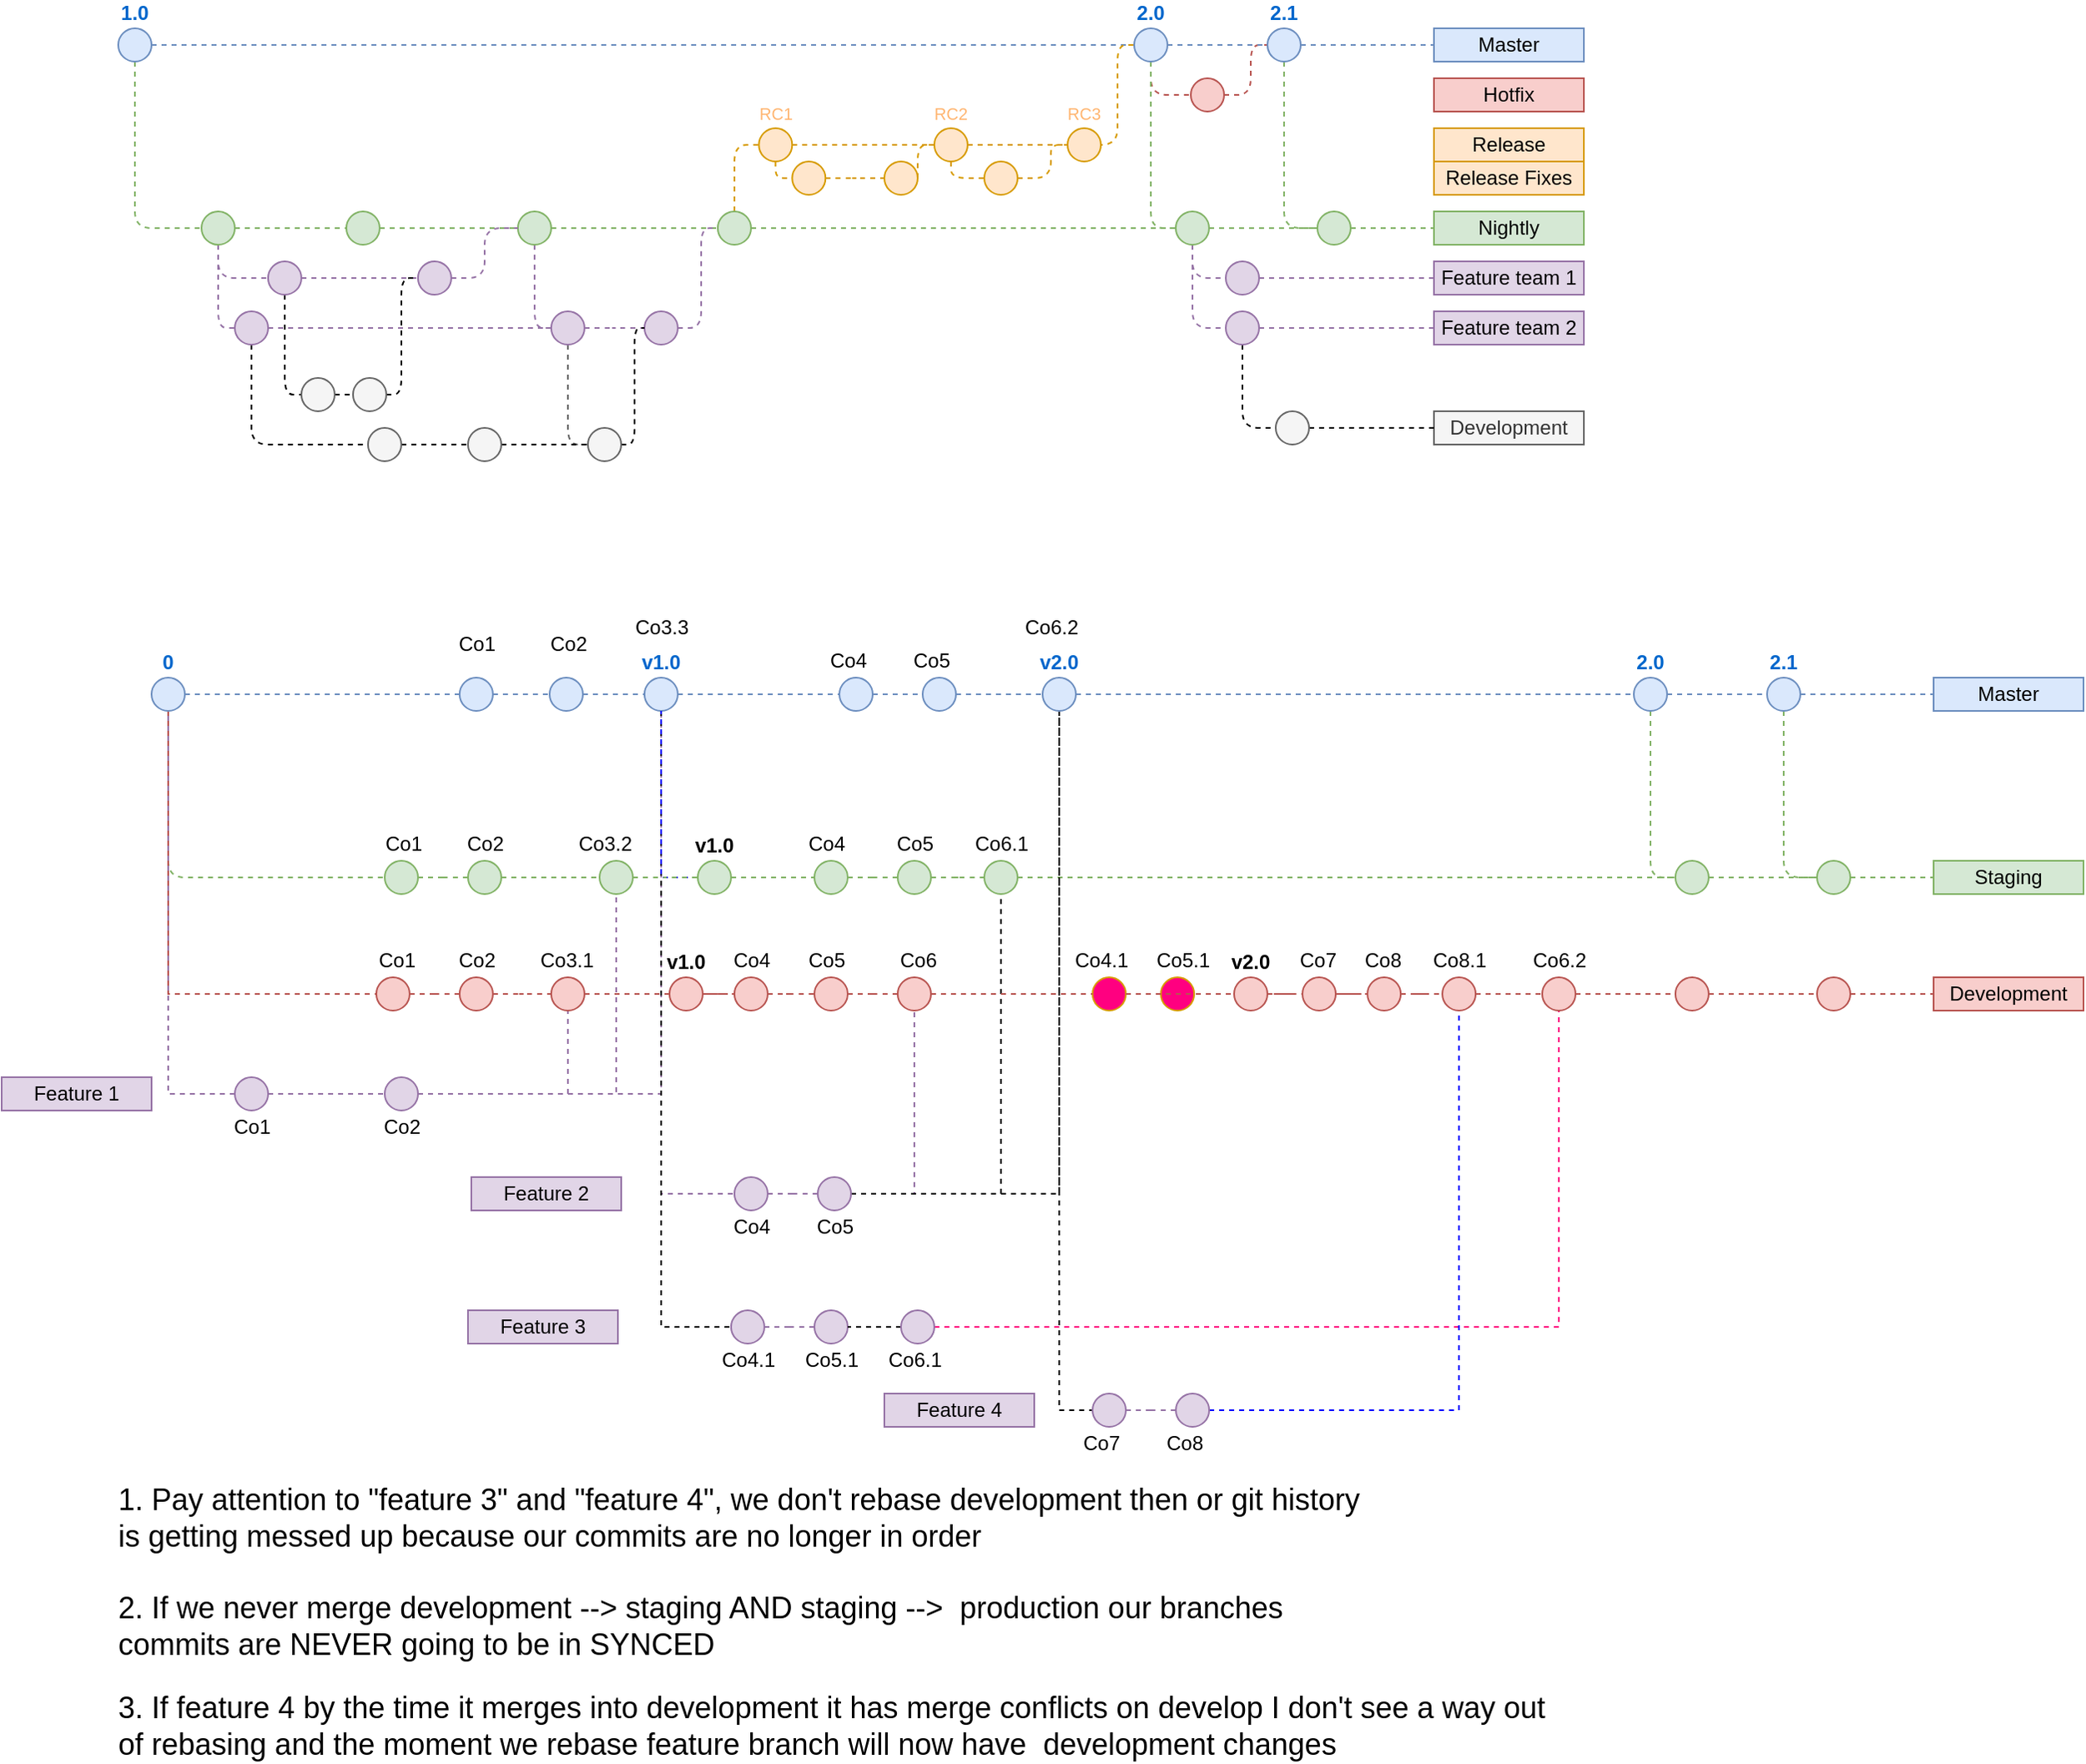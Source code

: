 <mxfile version="14.3.2" type="github" pages="2"><diagram id="yPxyJZ8AM_hMuL3Unpa9" name="complex gitflow"><mxGraphModel dx="2276" dy="805" grid="1" gridSize="10" guides="1" tooltips="1" connect="1" arrows="1" fold="1" page="1" pageScale="1" pageWidth="850" pageHeight="1100" math="0" shadow="0"><root><mxCell id="0"/><mxCell id="1" parent="0"/><mxCell id="3" value="" style="endArrow=none;dashed=1;html=1;fillColor=#dae8fc;strokeColor=#6c8ebf;" parent="1" source="12" target="7" edge="1"><mxGeometry width="50" height="50" relative="1" as="geometry"><mxPoint x="40" y="70" as="sourcePoint"/><mxPoint x="720" y="70" as="targetPoint"/></mxGeometry></mxCell><mxCell id="22" style="edgeStyle=orthogonalEdgeStyle;rounded=1;orthogonalLoop=1;jettySize=auto;html=1;dashed=1;endArrow=none;endFill=0;fillColor=#d5e8d4;strokeColor=#82b366;" parent="1" source="4" target="21" edge="1"><mxGeometry relative="1" as="geometry"><Array as="points"><mxPoint x="40" y="180"/></Array></mxGeometry></mxCell><mxCell id="4" value="1.0" style="ellipse;whiteSpace=wrap;html=1;aspect=fixed;fillColor=#dae8fc;strokeColor=#6c8ebf;fontStyle=1;labelPosition=center;verticalLabelPosition=top;align=center;verticalAlign=bottom;fontColor=#0066CC;" parent="1" vertex="1"><mxGeometry x="30" y="60" width="20" height="20" as="geometry"/></mxCell><mxCell id="7" value="Master" style="text;html=1;strokeColor=#6c8ebf;fillColor=#dae8fc;align=center;verticalAlign=middle;whiteSpace=wrap;rounded=0;" parent="1" vertex="1"><mxGeometry x="820" y="60" width="90" height="20" as="geometry"/></mxCell><mxCell id="8" value="" style="endArrow=none;dashed=1;html=1;fillColor=#f8cecc;strokeColor=#b85450;entryX=0;entryY=0.5;entryDx=0;entryDy=0;endFill=0;" parent="1" source="9" target="12" edge="1"><mxGeometry width="50" height="50" relative="1" as="geometry"><mxPoint x="40" y="150" as="sourcePoint"/><mxPoint x="600" y="122" as="targetPoint"/><Array as="points"><mxPoint x="710" y="100"/><mxPoint x="710" y="70"/></Array></mxGeometry></mxCell><mxCell id="93" style="edgeStyle=orthogonalEdgeStyle;rounded=1;orthogonalLoop=1;jettySize=auto;html=1;dashed=1;endArrow=none;endFill=0;fontSize=12;fontColor=#FFB570;fillColor=#d5e8d4;strokeColor=#82b366;entryX=0;entryY=0.5;entryDx=0;entryDy=0;exitX=0.5;exitY=1;exitDx=0;exitDy=0;" parent="1" source="12" target="78" edge="1"><mxGeometry relative="1" as="geometry"><Array as="points"><mxPoint x="730" y="180"/></Array></mxGeometry></mxCell><mxCell id="9" value="" style="ellipse;whiteSpace=wrap;html=1;aspect=fixed;fillColor=#f8cecc;strokeColor=#b85450;" parent="1" vertex="1"><mxGeometry x="674" y="90" width="20" height="20" as="geometry"/></mxCell><mxCell id="12" value="2.1" style="ellipse;whiteSpace=wrap;html=1;aspect=fixed;fillColor=#dae8fc;strokeColor=#6c8ebf;fontStyle=1;labelPosition=center;verticalLabelPosition=top;align=center;verticalAlign=bottom;fontColor=#0066CC;" parent="1" vertex="1"><mxGeometry x="720" y="60" width="20" height="20" as="geometry"/></mxCell><mxCell id="13" value="" style="endArrow=none;dashed=1;html=1;fillColor=#dae8fc;strokeColor=#6c8ebf;" parent="1" source="6" target="12" edge="1"><mxGeometry width="50" height="50" relative="1" as="geometry"><mxPoint x="50" y="70" as="sourcePoint"/><mxPoint x="700" y="70" as="targetPoint"/></mxGeometry></mxCell><mxCell id="19" style="edgeStyle=orthogonalEdgeStyle;rounded=1;orthogonalLoop=1;jettySize=auto;html=1;fillColor=#f8cecc;strokeColor=#b85450;dashed=1;endArrow=none;endFill=0;" parent="1" source="6" target="9" edge="1"><mxGeometry relative="1" as="geometry"><Array as="points"><mxPoint x="650" y="100"/></Array></mxGeometry></mxCell><mxCell id="20" value="Hotfix" style="text;html=1;strokeColor=#b85450;fillColor=#f8cecc;align=center;verticalAlign=middle;whiteSpace=wrap;rounded=0;" parent="1" vertex="1"><mxGeometry x="820" y="90" width="90" height="20" as="geometry"/></mxCell><mxCell id="23" style="edgeStyle=orthogonalEdgeStyle;rounded=1;orthogonalLoop=1;jettySize=auto;html=1;dashed=1;endArrow=none;endFill=0;fillColor=#d5e8d4;strokeColor=#82b366;" parent="1" source="78" target="24" edge="1"><mxGeometry relative="1" as="geometry"><mxPoint x="700" y="180" as="targetPoint"/></mxGeometry></mxCell><mxCell id="73" style="edgeStyle=orthogonalEdgeStyle;rounded=1;orthogonalLoop=1;jettySize=auto;html=1;dashed=1;endArrow=none;endFill=0;fontSize=10;fontColor=#FFB570;fillColor=#e1d5e7;strokeColor=#9673a6;" parent="1" source="21" target="51" edge="1"><mxGeometry relative="1" as="geometry"><Array as="points"><mxPoint x="90" y="190"/></Array></mxGeometry></mxCell><mxCell id="172" style="edgeStyle=orthogonalEdgeStyle;rounded=1;orthogonalLoop=1;jettySize=auto;html=1;dashed=1;endArrow=none;endFill=0;fontSize=12;fontColor=#FFB570;fillColor=#e1d5e7;strokeColor=#9673a6;" parent="1" source="21" target="63" edge="1"><mxGeometry relative="1" as="geometry"><Array as="points"><mxPoint x="90" y="240"/></Array></mxGeometry></mxCell><mxCell id="21" value="" style="ellipse;whiteSpace=wrap;html=1;aspect=fixed;fillColor=#d5e8d4;strokeColor=#82b366;" parent="1" vertex="1"><mxGeometry x="80" y="170" width="20" height="20" as="geometry"/></mxCell><mxCell id="24" value="Nightly" style="text;html=1;strokeColor=#82b366;fillColor=#d5e8d4;align=center;verticalAlign=middle;whiteSpace=wrap;rounded=0;" parent="1" vertex="1"><mxGeometry x="820" y="170" width="90" height="20" as="geometry"/></mxCell><mxCell id="25" value="" style="ellipse;whiteSpace=wrap;html=1;aspect=fixed;fillColor=#d5e8d4;strokeColor=#82b366;" parent="1" vertex="1"><mxGeometry x="166.97" y="170" width="20" height="20" as="geometry"/></mxCell><mxCell id="26" style="edgeStyle=orthogonalEdgeStyle;rounded=1;orthogonalLoop=1;jettySize=auto;html=1;dashed=1;endArrow=none;endFill=0;fillColor=#d5e8d4;strokeColor=#82b366;" parent="1" source="21" target="25" edge="1"><mxGeometry relative="1" as="geometry"><mxPoint x="680" y="180" as="targetPoint"/><mxPoint x="110" y="180" as="sourcePoint"/></mxGeometry></mxCell><mxCell id="114" style="edgeStyle=orthogonalEdgeStyle;rounded=1;orthogonalLoop=1;jettySize=auto;html=1;dashed=1;endArrow=none;endFill=0;fontSize=12;fontColor=#FFB570;fillColor=#e1d5e7;strokeColor=#9673a6;entryX=0;entryY=0.5;entryDx=0;entryDy=0;" parent="1" source="27" target="65" edge="1"><mxGeometry relative="1" as="geometry"><Array as="points"><mxPoint x="280" y="240"/></Array></mxGeometry></mxCell><mxCell id="27" value="" style="ellipse;whiteSpace=wrap;html=1;aspect=fixed;fillColor=#d5e8d4;strokeColor=#82b366;" parent="1" vertex="1"><mxGeometry x="269.97" y="170" width="20" height="20" as="geometry"/></mxCell><mxCell id="28" style="edgeStyle=orthogonalEdgeStyle;rounded=1;orthogonalLoop=1;jettySize=auto;html=1;dashed=1;endArrow=none;endFill=0;fillColor=#d5e8d4;strokeColor=#82b366;" parent="1" source="25" target="27" edge="1"><mxGeometry relative="1" as="geometry"><mxPoint x="680" y="180" as="targetPoint"/><mxPoint x="240" y="180" as="sourcePoint"/></mxGeometry></mxCell><mxCell id="44" style="edgeStyle=orthogonalEdgeStyle;rounded=1;orthogonalLoop=1;jettySize=auto;html=1;dashed=1;endArrow=none;endFill=0;fontSize=10;fontColor=#FFB570;fillColor=#ffe6cc;strokeColor=#d79b00;" parent="1" source="29" target="39" edge="1"><mxGeometry relative="1" as="geometry"><Array as="points"><mxPoint x="400" y="130"/></Array></mxGeometry></mxCell><mxCell id="29" value="" style="ellipse;whiteSpace=wrap;html=1;aspect=fixed;fillColor=#d5e8d4;strokeColor=#82b366;" parent="1" vertex="1"><mxGeometry x="389.97" y="170" width="20" height="20" as="geometry"/></mxCell><mxCell id="30" style="edgeStyle=orthogonalEdgeStyle;rounded=1;orthogonalLoop=1;jettySize=auto;html=1;dashed=1;endArrow=none;endFill=0;fillColor=#d5e8d4;strokeColor=#82b366;" parent="1" source="27" target="29" edge="1"><mxGeometry relative="1" as="geometry"><mxPoint x="680" y="180" as="targetPoint"/><mxPoint x="370" y="180" as="sourcePoint"/></mxGeometry></mxCell><mxCell id="177" style="edgeStyle=orthogonalEdgeStyle;rounded=1;orthogonalLoop=1;jettySize=auto;html=1;entryX=0;entryY=0.5;entryDx=0;entryDy=0;dashed=1;fillColor=#d5e8d4;strokeColor=#82b366;endArrow=none;endFill=0;" parent="1" source="6" target="92" edge="1"><mxGeometry relative="1" as="geometry"><Array as="points"><mxPoint x="650" y="180"/></Array></mxGeometry></mxCell><mxCell id="6" value="2.0" style="ellipse;whiteSpace=wrap;html=1;aspect=fixed;fillColor=#dae8fc;strokeColor=#6c8ebf;fontStyle=1;labelPosition=center;verticalLabelPosition=top;align=center;verticalAlign=bottom;fontColor=#0066CC;" parent="1" vertex="1"><mxGeometry x="640" y="60" width="20" height="20" as="geometry"/></mxCell><mxCell id="35" value="" style="endArrow=none;dashed=1;html=1;fillColor=#dae8fc;strokeColor=#6c8ebf;" parent="1" source="4" target="6" edge="1"><mxGeometry width="50" height="50" relative="1" as="geometry"><mxPoint x="50.0" y="70" as="sourcePoint"/><mxPoint x="690" y="70" as="targetPoint"/><Array as="points"/></mxGeometry></mxCell><mxCell id="43" style="edgeStyle=orthogonalEdgeStyle;rounded=1;orthogonalLoop=1;jettySize=auto;html=1;dashed=1;endArrow=none;endFill=0;fontSize=10;fontColor=#FFB570;fillColor=#ffe6cc;strokeColor=#d79b00;" parent="1" source="36" target="6" edge="1"><mxGeometry relative="1" as="geometry"><Array as="points"><mxPoint x="630" y="130"/><mxPoint x="630" y="70"/></Array></mxGeometry></mxCell><mxCell id="162" style="edgeStyle=orthogonalEdgeStyle;rounded=1;orthogonalLoop=1;jettySize=auto;html=1;dashed=1;endArrow=none;endFill=0;fontSize=12;fontColor=#FFB570;entryX=0;entryY=0.5;entryDx=0;entryDy=0;fillColor=#ffe6cc;strokeColor=#d79b00;" parent="1" source="36" target="159" edge="1"><mxGeometry relative="1" as="geometry"><Array as="points"><mxPoint x="530" y="150"/></Array></mxGeometry></mxCell><mxCell id="36" value="RC2" style="ellipse;whiteSpace=wrap;html=1;aspect=fixed;fontSize=10;labelPosition=center;verticalLabelPosition=top;align=center;verticalAlign=bottom;fillColor=#ffe6cc;strokeColor=#d79b00;fontColor=#FFB570;" parent="1" vertex="1"><mxGeometry x="520" y="120" width="20" height="20" as="geometry"/></mxCell><mxCell id="41" style="edgeStyle=orthogonalEdgeStyle;rounded=1;orthogonalLoop=1;jettySize=auto;html=1;dashed=1;endArrow=none;endFill=0;fontSize=10;fontColor=#FFB570;fillColor=#ffe6cc;strokeColor=#d79b00;" parent="1" source="39" target="36" edge="1"><mxGeometry relative="1" as="geometry"/></mxCell><mxCell id="39" value="RC1" style="ellipse;whiteSpace=wrap;html=1;aspect=fixed;fontSize=10;labelPosition=center;verticalLabelPosition=top;align=center;verticalAlign=bottom;fillColor=#ffe6cc;strokeColor=#d79b00;fontColor=#FFB570;" parent="1" vertex="1"><mxGeometry x="414.66" y="120" width="20" height="20" as="geometry"/></mxCell><mxCell id="42" value="Release" style="text;html=1;strokeColor=#d79b00;fillColor=#ffe6cc;align=center;verticalAlign=middle;whiteSpace=wrap;rounded=0;fontSize=12;" parent="1" vertex="1"><mxGeometry x="820" y="120" width="90" height="20" as="geometry"/></mxCell><mxCell id="74" style="edgeStyle=orthogonalEdgeStyle;rounded=1;orthogonalLoop=1;jettySize=auto;html=1;dashed=1;endArrow=none;endFill=0;fontSize=10;fontColor=#FFB570;fillColor=#e1d5e7;strokeColor=#9673a6;" parent="1" source="51" target="52" edge="1"><mxGeometry relative="1" as="geometry"/></mxCell><mxCell id="147" style="edgeStyle=orthogonalEdgeStyle;rounded=1;orthogonalLoop=1;jettySize=auto;html=1;dashed=1;endArrow=none;endFill=0;fontSize=12;fontColor=#FFB570;jumpStyle=arc;jumpSize=6;" parent="1" source="51" target="69" edge="1"><mxGeometry relative="1" as="geometry"><Array as="points"><mxPoint x="130" y="280"/></Array></mxGeometry></mxCell><mxCell id="76" style="edgeStyle=orthogonalEdgeStyle;rounded=1;orthogonalLoop=1;jettySize=auto;html=1;dashed=1;endArrow=none;endFill=0;fontSize=10;fontColor=#FFB570;fillColor=#e1d5e7;strokeColor=#9673a6;entryX=0;entryY=0.5;entryDx=0;entryDy=0;" parent="1" source="52" target="27" edge="1"><mxGeometry relative="1" as="geometry"><Array as="points"><mxPoint x="250" y="210"/><mxPoint x="250" y="180"/></Array></mxGeometry></mxCell><mxCell id="52" value="" style="ellipse;whiteSpace=wrap;html=1;aspect=fixed;fontSize=10;fillColor=#e1d5e7;strokeColor=#9673a6;" parent="1" vertex="1"><mxGeometry x="209.97" y="200" width="20" height="20" as="geometry"/></mxCell><mxCell id="152" style="edgeStyle=orthogonalEdgeStyle;rounded=1;orthogonalLoop=1;jettySize=auto;html=1;dashed=1;endArrow=none;endFill=0;fontSize=12;fontColor=#FFB570;" parent="1" source="63" target="89" edge="1"><mxGeometry relative="1" as="geometry"><Array as="points"><mxPoint x="110" y="310"/></Array></mxGeometry></mxCell><mxCell id="63" value="" style="ellipse;whiteSpace=wrap;html=1;aspect=fixed;fontSize=10;fillColor=#e1d5e7;strokeColor=#9673a6;" parent="1" vertex="1"><mxGeometry x="100" y="230" width="20" height="20" as="geometry"/></mxCell><mxCell id="99" style="edgeStyle=orthogonalEdgeStyle;rounded=1;orthogonalLoop=1;jettySize=auto;html=1;dashed=1;endArrow=none;endFill=0;fontSize=12;fontColor=#FFB570;fillColor=#e1d5e7;strokeColor=#9673a6;" parent="1" source="65" target="71" edge="1"><mxGeometry relative="1" as="geometry"/></mxCell><mxCell id="156" style="edgeStyle=orthogonalEdgeStyle;rounded=1;orthogonalLoop=1;jettySize=auto;html=1;dashed=1;endArrow=none;endFill=0;fontSize=12;fontColor=#FFB570;fillColor=#f5f5f5;strokeColor=#666666;" parent="1" source="65" target="91" edge="1"><mxGeometry relative="1" as="geometry"><Array as="points"><mxPoint x="300" y="310"/></Array></mxGeometry></mxCell><mxCell id="65" value="" style="ellipse;whiteSpace=wrap;html=1;aspect=fixed;fontSize=10;fillColor=#e1d5e7;strokeColor=#9673a6;" parent="1" vertex="1"><mxGeometry x="289.97" y="230" width="20" height="20" as="geometry"/></mxCell><mxCell id="118" style="edgeStyle=orthogonalEdgeStyle;rounded=1;orthogonalLoop=1;jettySize=auto;html=1;exitX=1;exitY=0.5;exitDx=0;exitDy=0;entryX=0;entryY=0.5;entryDx=0;entryDy=0;dashed=1;endArrow=none;endFill=0;fontSize=12;fontColor=#FFB570;" parent="1" source="69" target="88" edge="1"><mxGeometry relative="1" as="geometry"/></mxCell><mxCell id="69" value="" style="ellipse;whiteSpace=wrap;html=1;aspect=fixed;fontSize=10;fontColor=#333333;fillColor=#f5f5f5;strokeColor=#666666;" parent="1" vertex="1"><mxGeometry x="139.97" y="270" width="20" height="20" as="geometry"/></mxCell><mxCell id="100" style="edgeStyle=orthogonalEdgeStyle;rounded=1;orthogonalLoop=1;jettySize=auto;html=1;dashed=1;endArrow=none;endFill=0;fontSize=12;fontColor=#FFB570;fillColor=#e1d5e7;strokeColor=#9673a6;entryX=0;entryY=0.5;entryDx=0;entryDy=0;" parent="1" source="71" target="29" edge="1"><mxGeometry relative="1" as="geometry"><mxPoint x="400" y="190" as="targetPoint"/><Array as="points"><mxPoint x="380" y="240"/><mxPoint x="380" y="180"/></Array></mxGeometry></mxCell><mxCell id="71" value="" style="ellipse;whiteSpace=wrap;html=1;aspect=fixed;fontSize=10;fillColor=#e1d5e7;strokeColor=#9673a6;" parent="1" vertex="1"><mxGeometry x="345.97" y="230" width="20" height="20" as="geometry"/></mxCell><mxCell id="82" style="edgeStyle=orthogonalEdgeStyle;rounded=1;orthogonalLoop=1;jettySize=auto;html=1;dashed=1;endArrow=none;endFill=0;fillColor=#d5e8d4;strokeColor=#82b366;" parent="1" source="29" target="92" edge="1"><mxGeometry relative="1" as="geometry"><mxPoint x="500" y="160" as="targetPoint"/><mxPoint x="460" y="160" as="sourcePoint"/></mxGeometry></mxCell><mxCell id="85" value="Feature team 1" style="text;html=1;strokeColor=#9673a6;fillColor=#e1d5e7;align=center;verticalAlign=middle;whiteSpace=wrap;rounded=0;" parent="1" vertex="1"><mxGeometry x="820" y="200" width="90" height="20" as="geometry"/></mxCell><mxCell id="86" value="Feature team 2" style="text;html=1;strokeColor=#9673a6;fillColor=#e1d5e7;align=center;verticalAlign=middle;whiteSpace=wrap;rounded=0;" parent="1" vertex="1"><mxGeometry x="820" y="230" width="90" height="20" as="geometry"/></mxCell><mxCell id="151" style="edgeStyle=orthogonalEdgeStyle;rounded=1;orthogonalLoop=1;jettySize=auto;html=1;dashed=1;endArrow=none;endFill=0;fontSize=12;fontColor=#FFB570;jumpStyle=arc;entryX=0;entryY=0.5;entryDx=0;entryDy=0;" parent="1" source="88" target="52" edge="1"><mxGeometry relative="1" as="geometry"><Array as="points"><mxPoint x="200" y="280"/><mxPoint x="200" y="210"/></Array></mxGeometry></mxCell><mxCell id="88" value="" style="ellipse;whiteSpace=wrap;html=1;aspect=fixed;fontSize=10;fontColor=#333333;fillColor=#f5f5f5;strokeColor=#666666;" parent="1" vertex="1"><mxGeometry x="170.97" y="270" width="20" height="20" as="geometry"/></mxCell><mxCell id="153" style="edgeStyle=orthogonalEdgeStyle;rounded=1;orthogonalLoop=1;jettySize=auto;html=1;dashed=1;endArrow=none;endFill=0;fontSize=12;fontColor=#FFB570;" parent="1" source="89" target="90" edge="1"><mxGeometry relative="1" as="geometry"/></mxCell><mxCell id="89" value="" style="ellipse;whiteSpace=wrap;html=1;aspect=fixed;fontSize=10;fontColor=#333333;fillColor=#f5f5f5;strokeColor=#666666;" parent="1" vertex="1"><mxGeometry x="179.97" y="300" width="20" height="20" as="geometry"/></mxCell><mxCell id="154" style="edgeStyle=orthogonalEdgeStyle;rounded=1;orthogonalLoop=1;jettySize=auto;html=1;dashed=1;endArrow=none;endFill=0;fontSize=12;fontColor=#FFB570;" parent="1" source="90" target="91" edge="1"><mxGeometry relative="1" as="geometry"/></mxCell><mxCell id="90" value="" style="ellipse;whiteSpace=wrap;html=1;aspect=fixed;fontSize=10;fontColor=#333333;fillColor=#f5f5f5;strokeColor=#666666;" parent="1" vertex="1"><mxGeometry x="240.0" y="300" width="20" height="20" as="geometry"/></mxCell><mxCell id="157" style="edgeStyle=orthogonalEdgeStyle;rounded=1;orthogonalLoop=1;jettySize=auto;html=1;dashed=1;endArrow=none;endFill=0;fontSize=12;fontColor=#FFB570;entryX=0;entryY=0.5;entryDx=0;entryDy=0;" parent="1" source="91" target="71" edge="1"><mxGeometry relative="1" as="geometry"><Array as="points"><mxPoint x="340" y="310"/><mxPoint x="340" y="240"/></Array></mxGeometry></mxCell><mxCell id="91" value="" style="ellipse;whiteSpace=wrap;html=1;aspect=fixed;fontSize=10;fontColor=#333333;fillColor=#f5f5f5;strokeColor=#666666;" parent="1" vertex="1"><mxGeometry x="312" y="300" width="20" height="20" as="geometry"/></mxCell><mxCell id="164" style="edgeStyle=orthogonalEdgeStyle;rounded=1;orthogonalLoop=1;jettySize=auto;html=1;dashed=1;endArrow=none;endFill=0;fontSize=12;fontColor=#FFB570;fillColor=#ffe6cc;strokeColor=#d79b00;" parent="1" source="95" target="103" edge="1"><mxGeometry relative="1" as="geometry"/></mxCell><mxCell id="95" value="" style="ellipse;whiteSpace=wrap;html=1;aspect=fixed;fontSize=10;fillColor=#ffe6cc;strokeColor=#d79b00;" parent="1" vertex="1"><mxGeometry x="434.66" y="140" width="20" height="20" as="geometry"/></mxCell><mxCell id="102" value="Development" style="text;html=1;strokeColor=#666666;fillColor=#f5f5f5;align=center;verticalAlign=middle;whiteSpace=wrap;rounded=0;fontColor=#333333;" parent="1" vertex="1"><mxGeometry x="820" y="290" width="90" height="20" as="geometry"/></mxCell><mxCell id="108" style="edgeStyle=orthogonalEdgeStyle;rounded=1;orthogonalLoop=1;jettySize=auto;html=1;dashed=1;endArrow=none;endFill=0;fontSize=12;fontColor=#FFB570;fillColor=#ffe6cc;strokeColor=#d79b00;entryX=0;entryY=0.5;entryDx=0;entryDy=0;" parent="1" source="103" target="36" edge="1"><mxGeometry relative="1" as="geometry"><mxPoint x="490" y="100" as="targetPoint"/><Array as="points"><mxPoint x="510" y="150"/><mxPoint x="510" y="130"/></Array></mxGeometry></mxCell><mxCell id="103" value="" style="ellipse;whiteSpace=wrap;html=1;aspect=fixed;fontSize=10;fillColor=#ffe6cc;strokeColor=#d79b00;" parent="1" vertex="1"><mxGeometry x="490" y="140" width="20" height="20" as="geometry"/></mxCell><mxCell id="107" style="edgeStyle=orthogonalEdgeStyle;rounded=1;orthogonalLoop=1;jettySize=auto;html=1;dashed=1;endArrow=none;endFill=0;fontSize=12;fontColor=#FFB570;fillColor=#ffe6cc;strokeColor=#d79b00;" parent="1" source="39" target="95" edge="1"><mxGeometry relative="1" as="geometry"><mxPoint x="490" y="130" as="sourcePoint"/><mxPoint x="550" y="250" as="targetPoint"/><Array as="points"><mxPoint x="425" y="150"/></Array></mxGeometry></mxCell><mxCell id="166" style="edgeStyle=orthogonalEdgeStyle;rounded=1;orthogonalLoop=1;jettySize=auto;html=1;dashed=1;endArrow=none;endFill=0;fontSize=12;fontColor=#FFB570;fillColor=#e1d5e7;strokeColor=#9673a6;" parent="1" source="92" target="165" edge="1"><mxGeometry relative="1" as="geometry"><Array as="points"><mxPoint x="675" y="210"/></Array></mxGeometry></mxCell><mxCell id="169" style="edgeStyle=orthogonalEdgeStyle;rounded=1;orthogonalLoop=1;jettySize=auto;html=1;dashed=1;endArrow=none;endFill=0;fontSize=12;fontColor=#FFB570;fillColor=#e1d5e7;strokeColor=#9673a6;" parent="1" source="92" target="168" edge="1"><mxGeometry relative="1" as="geometry"><Array as="points"><mxPoint x="675" y="240"/></Array></mxGeometry></mxCell><mxCell id="92" value="" style="ellipse;whiteSpace=wrap;html=1;aspect=fixed;fontSize=10;fillColor=#d5e8d4;strokeColor=#82b366;" parent="1" vertex="1"><mxGeometry x="664.97" y="170" width="20" height="20" as="geometry"/></mxCell><mxCell id="116" style="edgeStyle=orthogonalEdgeStyle;rounded=1;orthogonalLoop=1;jettySize=auto;html=1;dashed=1;endArrow=none;endFill=0;fontSize=12;fontColor=#FFB570;fillColor=#e1d5e7;strokeColor=#9673a6;" parent="1" source="63" target="65" edge="1"><mxGeometry relative="1" as="geometry"><mxPoint x="159.97" y="260" as="sourcePoint"/><mxPoint x="209.97" y="260" as="targetPoint"/></mxGeometry></mxCell><mxCell id="125" value="Release Fixes" style="text;html=1;strokeColor=#d79b00;fillColor=#ffe6cc;align=center;verticalAlign=middle;whiteSpace=wrap;rounded=0;fontSize=12;" parent="1" vertex="1"><mxGeometry x="820" y="140" width="90" height="20" as="geometry"/></mxCell><mxCell id="78" value="" style="ellipse;whiteSpace=wrap;html=1;aspect=fixed;fontSize=12;fillColor=#d5e8d4;strokeColor=#82b366;" parent="1" vertex="1"><mxGeometry x="750" y="170" width="20" height="20" as="geometry"/></mxCell><mxCell id="146" style="edgeStyle=orthogonalEdgeStyle;rounded=1;orthogonalLoop=1;jettySize=auto;html=1;dashed=1;endArrow=none;endFill=0;fillColor=#d5e8d4;strokeColor=#82b366;" parent="1" source="92" target="78" edge="1"><mxGeometry relative="1" as="geometry"><mxPoint x="760" y="160" as="targetPoint"/><mxPoint x="670" y="160" as="sourcePoint"/><Array as="points"/></mxGeometry></mxCell><mxCell id="163" style="edgeStyle=orthogonalEdgeStyle;rounded=1;orthogonalLoop=1;jettySize=auto;html=1;entryX=0;entryY=0.5;entryDx=0;entryDy=0;dashed=1;endArrow=none;endFill=0;fontSize=12;fontColor=#FFB570;fillColor=#ffe6cc;strokeColor=#d79b00;" parent="1" source="159" target="160" edge="1"><mxGeometry relative="1" as="geometry"/></mxCell><mxCell id="159" value="" style="ellipse;whiteSpace=wrap;html=1;aspect=fixed;fontSize=10;fillColor=#ffe6cc;strokeColor=#d79b00;" parent="1" vertex="1"><mxGeometry x="550" y="140" width="20" height="20" as="geometry"/></mxCell><mxCell id="160" value="RC3" style="ellipse;whiteSpace=wrap;html=1;aspect=fixed;fontSize=10;fillColor=#ffe6cc;strokeColor=#d79b00;labelPosition=center;verticalLabelPosition=top;align=center;verticalAlign=bottom;fontColor=#FFB570;" parent="1" vertex="1"><mxGeometry x="600" y="120" width="20" height="20" as="geometry"/></mxCell><mxCell id="167" style="edgeStyle=orthogonalEdgeStyle;rounded=1;orthogonalLoop=1;jettySize=auto;html=1;dashed=1;endArrow=none;endFill=0;fontSize=12;fontColor=#FFB570;fillColor=#e1d5e7;strokeColor=#9673a6;" parent="1" source="165" target="85" edge="1"><mxGeometry relative="1" as="geometry"/></mxCell><mxCell id="165" value="" style="ellipse;whiteSpace=wrap;html=1;aspect=fixed;fontSize=12;fillColor=#e1d5e7;strokeColor=#9673a6;" parent="1" vertex="1"><mxGeometry x="695" y="200" width="20" height="20" as="geometry"/></mxCell><mxCell id="170" style="edgeStyle=orthogonalEdgeStyle;rounded=1;orthogonalLoop=1;jettySize=auto;html=1;dashed=1;endArrow=none;endFill=0;fontSize=12;fontColor=#FFB570;fillColor=#e1d5e7;strokeColor=#9673a6;" parent="1" source="168" target="86" edge="1"><mxGeometry relative="1" as="geometry"/></mxCell><mxCell id="174" style="edgeStyle=orthogonalEdgeStyle;rounded=1;orthogonalLoop=1;jettySize=auto;html=1;endArrow=none;endFill=0;dashed=1;" parent="1" source="168" target="173" edge="1"><mxGeometry relative="1" as="geometry"><Array as="points"><mxPoint x="705" y="300"/></Array></mxGeometry></mxCell><mxCell id="168" value="" style="ellipse;whiteSpace=wrap;html=1;aspect=fixed;fontSize=12;fillColor=#e1d5e7;strokeColor=#9673a6;" parent="1" vertex="1"><mxGeometry x="695" y="230" width="20" height="20" as="geometry"/></mxCell><mxCell id="51" value="" style="ellipse;whiteSpace=wrap;html=1;aspect=fixed;fontSize=10;fillColor=#e1d5e7;strokeColor=#9673a6;" parent="1" vertex="1"><mxGeometry x="119.97" y="200" width="20" height="20" as="geometry"/></mxCell><mxCell id="175" style="edgeStyle=orthogonalEdgeStyle;rounded=1;orthogonalLoop=1;jettySize=auto;html=1;dashed=1;endArrow=none;endFill=0;" parent="1" source="173" target="102" edge="1"><mxGeometry relative="1" as="geometry"/></mxCell><mxCell id="173" value="" style="ellipse;whiteSpace=wrap;html=1;aspect=fixed;fontSize=10;fontColor=#333333;fillColor=#f5f5f5;strokeColor=#666666;" parent="1" vertex="1"><mxGeometry x="725" y="290" width="20" height="20" as="geometry"/></mxCell><mxCell id="3eKIjTp17xAIkcZS24sA-229" value="" style="endArrow=none;dashed=1;html=1;fillColor=#dae8fc;strokeColor=#6c8ebf;" edge="1" parent="1" source="3eKIjTp17xAIkcZS24sA-236" target="3eKIjTp17xAIkcZS24sA-232"><mxGeometry width="50" height="50" relative="1" as="geometry"><mxPoint x="340" y="460" as="sourcePoint"/><mxPoint x="1020" y="460" as="targetPoint"/></mxGeometry></mxCell><mxCell id="3eKIjTp17xAIkcZS24sA-230" style="edgeStyle=orthogonalEdgeStyle;rounded=1;orthogonalLoop=1;jettySize=auto;html=1;dashed=1;endArrow=none;endFill=0;fillColor=#d5e8d4;strokeColor=#82b366;" edge="1" parent="1" source="3eKIjTp17xAIkcZS24sA-231" target="3eKIjTp17xAIkcZS24sA-243"><mxGeometry relative="1" as="geometry"><Array as="points"><mxPoint x="60" y="570"/></Array></mxGeometry></mxCell><mxCell id="3eKIjTp17xAIkcZS24sA-324" style="edgeStyle=orthogonalEdgeStyle;rounded=0;orthogonalLoop=1;jettySize=auto;html=1;exitX=0.5;exitY=1;exitDx=0;exitDy=0;entryX=0;entryY=0.5;entryDx=0;entryDy=0;dashed=1;endArrow=none;endFill=0;fillColor=#f8cecc;strokeColor=#b85450;" edge="1" parent="1" source="3eKIjTp17xAIkcZS24sA-231" target="3eKIjTp17xAIkcZS24sA-311"><mxGeometry relative="1" as="geometry"/></mxCell><mxCell id="3eKIjTp17xAIkcZS24sA-231" value="0" style="ellipse;whiteSpace=wrap;html=1;aspect=fixed;fillColor=#dae8fc;strokeColor=#6c8ebf;fontStyle=1;labelPosition=center;verticalLabelPosition=top;align=center;verticalAlign=bottom;fontColor=#0066CC;" vertex="1" parent="1"><mxGeometry x="50" y="450" width="20" height="20" as="geometry"/></mxCell><mxCell id="3eKIjTp17xAIkcZS24sA-232" value="Master" style="text;html=1;strokeColor=#6c8ebf;fillColor=#dae8fc;align=center;verticalAlign=middle;whiteSpace=wrap;rounded=0;" vertex="1" parent="1"><mxGeometry x="1120" y="450" width="90" height="20" as="geometry"/></mxCell><mxCell id="3eKIjTp17xAIkcZS24sA-234" style="edgeStyle=orthogonalEdgeStyle;rounded=1;orthogonalLoop=1;jettySize=auto;html=1;dashed=1;endArrow=none;endFill=0;fontSize=12;fontColor=#FFB570;fillColor=#d5e8d4;strokeColor=#82b366;entryX=0;entryY=0.5;entryDx=0;entryDy=0;exitX=0.5;exitY=1;exitDx=0;exitDy=0;" edge="1" parent="1" source="3eKIjTp17xAIkcZS24sA-236" target="3eKIjTp17xAIkcZS24sA-297"><mxGeometry relative="1" as="geometry"><Array as="points"><mxPoint x="1030" y="570"/></Array></mxGeometry></mxCell><mxCell id="3eKIjTp17xAIkcZS24sA-236" value="2.1" style="ellipse;whiteSpace=wrap;html=1;aspect=fixed;fillColor=#dae8fc;strokeColor=#6c8ebf;fontStyle=1;labelPosition=center;verticalLabelPosition=top;align=center;verticalAlign=bottom;fontColor=#0066CC;" vertex="1" parent="1"><mxGeometry x="1020" y="450" width="20" height="20" as="geometry"/></mxCell><mxCell id="3eKIjTp17xAIkcZS24sA-237" value="" style="endArrow=none;dashed=1;html=1;fillColor=#dae8fc;strokeColor=#6c8ebf;" edge="1" parent="1" source="3eKIjTp17xAIkcZS24sA-254" target="3eKIjTp17xAIkcZS24sA-236"><mxGeometry width="50" height="50" relative="1" as="geometry"><mxPoint x="350" y="460" as="sourcePoint"/><mxPoint x="1000" y="460" as="targetPoint"/></mxGeometry></mxCell><mxCell id="3eKIjTp17xAIkcZS24sA-240" style="edgeStyle=orthogonalEdgeStyle;rounded=1;orthogonalLoop=1;jettySize=auto;html=1;dashed=1;endArrow=none;endFill=0;fillColor=#d5e8d4;strokeColor=#82b366;" edge="1" parent="1" source="3eKIjTp17xAIkcZS24sA-297" target="3eKIjTp17xAIkcZS24sA-244"><mxGeometry relative="1" as="geometry"><mxPoint x="1000" y="570" as="targetPoint"/></mxGeometry></mxCell><mxCell id="3eKIjTp17xAIkcZS24sA-243" value="" style="ellipse;whiteSpace=wrap;html=1;aspect=fixed;fillColor=#d5e8d4;strokeColor=#82b366;" vertex="1" parent="1"><mxGeometry x="190" y="560" width="20" height="20" as="geometry"/></mxCell><mxCell id="3eKIjTp17xAIkcZS24sA-244" value="Staging" style="text;html=1;strokeColor=#82b366;fillColor=#d5e8d4;align=center;verticalAlign=middle;whiteSpace=wrap;rounded=0;" vertex="1" parent="1"><mxGeometry x="1120" y="560" width="90" height="20" as="geometry"/></mxCell><mxCell id="3eKIjTp17xAIkcZS24sA-245" value="" style="ellipse;whiteSpace=wrap;html=1;aspect=fixed;fillColor=#d5e8d4;strokeColor=#82b366;" vertex="1" parent="1"><mxGeometry x="240" y="560" width="20" height="20" as="geometry"/></mxCell><mxCell id="3eKIjTp17xAIkcZS24sA-246" style="edgeStyle=orthogonalEdgeStyle;rounded=1;orthogonalLoop=1;jettySize=auto;html=1;dashed=1;endArrow=none;endFill=0;fillColor=#d5e8d4;strokeColor=#82b366;" edge="1" parent="1" source="3eKIjTp17xAIkcZS24sA-243" target="3eKIjTp17xAIkcZS24sA-245"><mxGeometry relative="1" as="geometry"><mxPoint x="700" y="570" as="targetPoint"/><mxPoint x="130" y="570" as="sourcePoint"/></mxGeometry></mxCell><mxCell id="3eKIjTp17xAIkcZS24sA-248" value="" style="ellipse;whiteSpace=wrap;html=1;aspect=fixed;fillColor=#d5e8d4;strokeColor=#82b366;" vertex="1" parent="1"><mxGeometry x="319" y="560" width="20" height="20" as="geometry"/></mxCell><mxCell id="3eKIjTp17xAIkcZS24sA-249" style="edgeStyle=orthogonalEdgeStyle;rounded=1;orthogonalLoop=1;jettySize=auto;html=1;dashed=1;endArrow=none;endFill=0;fillColor=#d5e8d4;strokeColor=#82b366;" edge="1" parent="1" source="3eKIjTp17xAIkcZS24sA-245" target="3eKIjTp17xAIkcZS24sA-248"><mxGeometry relative="1" as="geometry"><mxPoint x="700" y="570" as="targetPoint"/><mxPoint x="260" y="570" as="sourcePoint"/></mxGeometry></mxCell><mxCell id="3eKIjTp17xAIkcZS24sA-251" value="" style="ellipse;whiteSpace=wrap;html=1;aspect=fixed;fillColor=#d5e8d4;strokeColor=#82b366;" vertex="1" parent="1"><mxGeometry x="550" y="560" width="20" height="20" as="geometry"/></mxCell><mxCell id="3eKIjTp17xAIkcZS24sA-252" style="edgeStyle=orthogonalEdgeStyle;rounded=1;orthogonalLoop=1;jettySize=auto;html=1;dashed=1;endArrow=none;endFill=0;fillColor=#d5e8d4;strokeColor=#82b366;" edge="1" parent="1" source="3eKIjTp17xAIkcZS24sA-379" target="3eKIjTp17xAIkcZS24sA-251"><mxGeometry relative="1" as="geometry"><mxPoint x="700" y="570" as="targetPoint"/><mxPoint x="390" y="570" as="sourcePoint"/></mxGeometry></mxCell><mxCell id="3eKIjTp17xAIkcZS24sA-253" style="edgeStyle=orthogonalEdgeStyle;rounded=1;orthogonalLoop=1;jettySize=auto;html=1;entryX=0;entryY=0.5;entryDx=0;entryDy=0;dashed=1;fillColor=#d5e8d4;strokeColor=#82b366;endArrow=none;endFill=0;" edge="1" parent="1" source="3eKIjTp17xAIkcZS24sA-254" target="3eKIjTp17xAIkcZS24sA-294"><mxGeometry relative="1" as="geometry"><Array as="points"><mxPoint x="950" y="570"/></Array></mxGeometry></mxCell><mxCell id="3eKIjTp17xAIkcZS24sA-254" value="2.0" style="ellipse;whiteSpace=wrap;html=1;aspect=fixed;fillColor=#dae8fc;strokeColor=#6c8ebf;fontStyle=1;labelPosition=center;verticalLabelPosition=top;align=center;verticalAlign=bottom;fontColor=#0066CC;" vertex="1" parent="1"><mxGeometry x="940" y="450" width="20" height="20" as="geometry"/></mxCell><mxCell id="3eKIjTp17xAIkcZS24sA-255" value="" style="endArrow=none;dashed=1;html=1;fillColor=#dae8fc;strokeColor=#6c8ebf;" edge="1" parent="1" source="3eKIjTp17xAIkcZS24sA-386" target="3eKIjTp17xAIkcZS24sA-254"><mxGeometry width="50" height="50" relative="1" as="geometry"><mxPoint x="70.0" y="460" as="sourcePoint"/><mxPoint x="710" y="460" as="targetPoint"/><Array as="points"/></mxGeometry></mxCell><mxCell id="3eKIjTp17xAIkcZS24sA-262" style="edgeStyle=orthogonalEdgeStyle;rounded=1;orthogonalLoop=1;jettySize=auto;html=1;dashed=1;endArrow=none;endFill=0;fontSize=10;fontColor=#FFB570;fillColor=#e1d5e7;strokeColor=#9673a6;" edge="1" parent="1" source="3eKIjTp17xAIkcZS24sA-307" target="3eKIjTp17xAIkcZS24sA-265"><mxGeometry relative="1" as="geometry"/></mxCell><mxCell id="3eKIjTp17xAIkcZS24sA-326" style="edgeStyle=orthogonalEdgeStyle;rounded=0;orthogonalLoop=1;jettySize=auto;html=1;exitX=1;exitY=0.5;exitDx=0;exitDy=0;entryX=0.5;entryY=1;entryDx=0;entryDy=0;dashed=1;endArrow=none;endFill=0;fillColor=#e1d5e7;strokeColor=#9673a6;" edge="1" parent="1" source="3eKIjTp17xAIkcZS24sA-265" target="3eKIjTp17xAIkcZS24sA-315"><mxGeometry relative="1" as="geometry"/></mxCell><mxCell id="3eKIjTp17xAIkcZS24sA-332" style="edgeStyle=orthogonalEdgeStyle;rounded=0;orthogonalLoop=1;jettySize=auto;html=1;exitX=1;exitY=0.5;exitDx=0;exitDy=0;entryX=0.5;entryY=1;entryDx=0;entryDy=0;dashed=1;endArrow=none;endFill=0;fillColor=#e1d5e7;strokeColor=#9673a6;" edge="1" parent="1" source="3eKIjTp17xAIkcZS24sA-265" target="3eKIjTp17xAIkcZS24sA-248"><mxGeometry relative="1" as="geometry"/></mxCell><mxCell id="3eKIjTp17xAIkcZS24sA-339" style="edgeStyle=orthogonalEdgeStyle;rounded=0;orthogonalLoop=1;jettySize=auto;html=1;exitX=1;exitY=0.5;exitDx=0;exitDy=0;entryX=0.5;entryY=1;entryDx=0;entryDy=0;dashed=1;endArrow=none;endFill=0;fillColor=#e1d5e7;strokeColor=#9673a6;" edge="1" parent="1" source="3eKIjTp17xAIkcZS24sA-265" target="3eKIjTp17xAIkcZS24sA-337"><mxGeometry relative="1" as="geometry"/></mxCell><mxCell id="3eKIjTp17xAIkcZS24sA-265" value="" style="ellipse;whiteSpace=wrap;html=1;aspect=fixed;fontSize=10;fillColor=#e1d5e7;strokeColor=#9673a6;" vertex="1" parent="1"><mxGeometry x="190" y="690" width="20" height="20" as="geometry"/></mxCell><mxCell id="3eKIjTp17xAIkcZS24sA-275" style="edgeStyle=orthogonalEdgeStyle;rounded=1;orthogonalLoop=1;jettySize=auto;html=1;dashed=1;endArrow=none;endFill=0;fillColor=#d5e8d4;strokeColor=#82b366;" edge="1" parent="1" source="3eKIjTp17xAIkcZS24sA-251" target="3eKIjTp17xAIkcZS24sA-294"><mxGeometry relative="1" as="geometry"><mxPoint x="520" y="550" as="targetPoint"/><mxPoint x="480" y="550" as="sourcePoint"/></mxGeometry></mxCell><mxCell id="3eKIjTp17xAIkcZS24sA-276" value="Feature 1" style="text;html=1;strokeColor=#9673a6;fillColor=#e1d5e7;align=center;verticalAlign=middle;whiteSpace=wrap;rounded=0;" vertex="1" parent="1"><mxGeometry x="-40" y="690" width="90" height="20" as="geometry"/></mxCell><mxCell id="3eKIjTp17xAIkcZS24sA-294" value="" style="ellipse;whiteSpace=wrap;html=1;aspect=fixed;fontSize=10;fillColor=#d5e8d4;strokeColor=#82b366;" vertex="1" parent="1"><mxGeometry x="964.97" y="560" width="20" height="20" as="geometry"/></mxCell><mxCell id="3eKIjTp17xAIkcZS24sA-297" value="" style="ellipse;whiteSpace=wrap;html=1;aspect=fixed;fontSize=12;fillColor=#d5e8d4;strokeColor=#82b366;" vertex="1" parent="1"><mxGeometry x="1050" y="560" width="20" height="20" as="geometry"/></mxCell><mxCell id="3eKIjTp17xAIkcZS24sA-298" style="edgeStyle=orthogonalEdgeStyle;rounded=1;orthogonalLoop=1;jettySize=auto;html=1;dashed=1;endArrow=none;endFill=0;fillColor=#d5e8d4;strokeColor=#82b366;" edge="1" parent="1" source="3eKIjTp17xAIkcZS24sA-294" target="3eKIjTp17xAIkcZS24sA-297"><mxGeometry relative="1" as="geometry"><mxPoint x="1060" y="550" as="targetPoint"/><mxPoint x="970" y="550" as="sourcePoint"/><Array as="points"/></mxGeometry></mxCell><mxCell id="3eKIjTp17xAIkcZS24sA-325" style="edgeStyle=orthogonalEdgeStyle;rounded=0;orthogonalLoop=1;jettySize=auto;html=1;exitX=0;exitY=0.5;exitDx=0;exitDy=0;entryX=0.5;entryY=1;entryDx=0;entryDy=0;dashed=1;endArrow=none;endFill=0;fillColor=#e1d5e7;strokeColor=#9673a6;" edge="1" parent="1" source="3eKIjTp17xAIkcZS24sA-307" target="3eKIjTp17xAIkcZS24sA-231"><mxGeometry relative="1" as="geometry"/></mxCell><mxCell id="3eKIjTp17xAIkcZS24sA-307" value="" style="ellipse;whiteSpace=wrap;html=1;aspect=fixed;fontSize=10;fillColor=#e1d5e7;strokeColor=#9673a6;" vertex="1" parent="1"><mxGeometry x="100" y="690" width="20" height="20" as="geometry"/></mxCell><mxCell id="3eKIjTp17xAIkcZS24sA-310" style="edgeStyle=orthogonalEdgeStyle;rounded=1;orthogonalLoop=1;jettySize=auto;html=1;dashed=1;endArrow=none;endFill=0;fillColor=#f8cecc;strokeColor=#b85450;" edge="1" parent="1" source="3eKIjTp17xAIkcZS24sA-321" target="3eKIjTp17xAIkcZS24sA-312"><mxGeometry relative="1" as="geometry"><mxPoint x="1000" y="640" as="targetPoint"/></mxGeometry></mxCell><mxCell id="3eKIjTp17xAIkcZS24sA-311" value="" style="ellipse;whiteSpace=wrap;html=1;aspect=fixed;fillColor=#f8cecc;strokeColor=#b85450;" vertex="1" parent="1"><mxGeometry x="184.97" y="630" width="20" height="20" as="geometry"/></mxCell><mxCell id="3eKIjTp17xAIkcZS24sA-312" value="Development" style="text;html=1;strokeColor=#b85450;fillColor=#f8cecc;align=center;verticalAlign=middle;whiteSpace=wrap;rounded=0;" vertex="1" parent="1"><mxGeometry x="1120" y="630" width="90" height="20" as="geometry"/></mxCell><mxCell id="3eKIjTp17xAIkcZS24sA-313" value="" style="ellipse;whiteSpace=wrap;html=1;aspect=fixed;fillColor=#f8cecc;strokeColor=#b85450;" vertex="1" parent="1"><mxGeometry x="234.97" y="630" width="20" height="20" as="geometry"/></mxCell><mxCell id="3eKIjTp17xAIkcZS24sA-314" style="edgeStyle=orthogonalEdgeStyle;rounded=1;orthogonalLoop=1;jettySize=auto;html=1;dashed=1;endArrow=none;endFill=0;fillColor=#f8cecc;strokeColor=#b85450;" edge="1" parent="1" source="3eKIjTp17xAIkcZS24sA-311" target="3eKIjTp17xAIkcZS24sA-313"><mxGeometry relative="1" as="geometry"><mxPoint x="700" y="640" as="targetPoint"/><mxPoint x="130" y="640" as="sourcePoint"/></mxGeometry></mxCell><mxCell id="3eKIjTp17xAIkcZS24sA-315" value="" style="ellipse;whiteSpace=wrap;html=1;aspect=fixed;fillColor=#f8cecc;strokeColor=#b85450;" vertex="1" parent="1"><mxGeometry x="289.97" y="630" width="20" height="20" as="geometry"/></mxCell><mxCell id="3eKIjTp17xAIkcZS24sA-316" style="edgeStyle=orthogonalEdgeStyle;rounded=1;orthogonalLoop=1;jettySize=auto;html=1;dashed=1;endArrow=none;endFill=0;fillColor=#f8cecc;strokeColor=#b85450;" edge="1" parent="1" source="3eKIjTp17xAIkcZS24sA-313" target="3eKIjTp17xAIkcZS24sA-315"><mxGeometry relative="1" as="geometry"><mxPoint x="700" y="640" as="targetPoint"/><mxPoint x="260" y="640" as="sourcePoint"/></mxGeometry></mxCell><mxCell id="3eKIjTp17xAIkcZS24sA-317" value="" style="ellipse;whiteSpace=wrap;html=1;aspect=fixed;fillColor=#f8cecc;strokeColor=#b85450;" vertex="1" parent="1"><mxGeometry x="498" y="630" width="20" height="20" as="geometry"/></mxCell><mxCell id="3eKIjTp17xAIkcZS24sA-318" style="edgeStyle=orthogonalEdgeStyle;rounded=1;orthogonalLoop=1;jettySize=auto;html=1;dashed=1;endArrow=none;endFill=0;fillColor=#f8cecc;strokeColor=#b85450;" edge="1" parent="1" source="3eKIjTp17xAIkcZS24sA-371" target="3eKIjTp17xAIkcZS24sA-317"><mxGeometry relative="1" as="geometry"><mxPoint x="700" y="640" as="targetPoint"/><mxPoint x="390" y="640" as="sourcePoint"/></mxGeometry></mxCell><mxCell id="3eKIjTp17xAIkcZS24sA-319" style="edgeStyle=orthogonalEdgeStyle;rounded=1;orthogonalLoop=1;jettySize=auto;html=1;dashed=1;endArrow=none;endFill=0;fillColor=#f8cecc;strokeColor=#b85450;" edge="1" parent="1" source="3eKIjTp17xAIkcZS24sA-420" target="3eKIjTp17xAIkcZS24sA-320"><mxGeometry relative="1" as="geometry"><mxPoint x="520" y="620" as="targetPoint"/><mxPoint x="480" y="620" as="sourcePoint"/></mxGeometry></mxCell><mxCell id="3eKIjTp17xAIkcZS24sA-323" style="edgeStyle=orthogonalEdgeStyle;rounded=0;orthogonalLoop=1;jettySize=auto;html=1;exitX=1;exitY=0.5;exitDx=0;exitDy=0;entryX=0;entryY=0.5;entryDx=0;entryDy=0;dashed=1;endArrow=none;endFill=0;fillColor=#f8cecc;strokeColor=#b85450;" edge="1" parent="1" source="3eKIjTp17xAIkcZS24sA-320" target="3eKIjTp17xAIkcZS24sA-321"><mxGeometry relative="1" as="geometry"/></mxCell><mxCell id="3eKIjTp17xAIkcZS24sA-320" value="" style="ellipse;whiteSpace=wrap;html=1;aspect=fixed;fontSize=10;fillColor=#f8cecc;strokeColor=#b85450;" vertex="1" parent="1"><mxGeometry x="964.97" y="630" width="20" height="20" as="geometry"/></mxCell><mxCell id="3eKIjTp17xAIkcZS24sA-321" value="" style="ellipse;whiteSpace=wrap;html=1;aspect=fixed;fontSize=12;fillColor=#f8cecc;strokeColor=#b85450;" vertex="1" parent="1"><mxGeometry x="1050" y="630" width="20" height="20" as="geometry"/></mxCell><mxCell id="3eKIjTp17xAIkcZS24sA-327" value="Co1" style="text;html=1;align=center;verticalAlign=middle;resizable=0;points=[];autosize=1;" vertex="1" parent="1"><mxGeometry x="90" y="710" width="40" height="20" as="geometry"/></mxCell><mxCell id="3eKIjTp17xAIkcZS24sA-328" value="Co2" style="text;html=1;align=center;verticalAlign=middle;resizable=0;points=[];autosize=1;" vertex="1" parent="1"><mxGeometry x="180" y="710" width="40" height="20" as="geometry"/></mxCell><mxCell id="3eKIjTp17xAIkcZS24sA-329" value="Co3.1" style="text;html=1;align=center;verticalAlign=middle;resizable=0;points=[];autosize=1;" vertex="1" parent="1"><mxGeometry x="274" y="610" width="50" height="20" as="geometry"/></mxCell><mxCell id="3eKIjTp17xAIkcZS24sA-330" value="Co1" style="text;html=1;align=center;verticalAlign=middle;resizable=0;points=[];autosize=1;" vertex="1" parent="1"><mxGeometry x="176.97" y="610" width="40" height="20" as="geometry"/></mxCell><mxCell id="3eKIjTp17xAIkcZS24sA-331" value="Co2" style="text;html=1;align=center;verticalAlign=middle;resizable=0;points=[];autosize=1;" vertex="1" parent="1"><mxGeometry x="224.97" y="610" width="40" height="20" as="geometry"/></mxCell><mxCell id="3eKIjTp17xAIkcZS24sA-333" value="Co3.2" style="text;html=1;align=center;verticalAlign=middle;resizable=0;points=[];autosize=1;" vertex="1" parent="1"><mxGeometry x="297" y="540" width="50" height="20" as="geometry"/></mxCell><mxCell id="3eKIjTp17xAIkcZS24sA-334" value="Co2" style="text;html=1;align=center;verticalAlign=middle;resizable=0;points=[];autosize=1;" vertex="1" parent="1"><mxGeometry x="230" y="540" width="40" height="20" as="geometry"/></mxCell><mxCell id="3eKIjTp17xAIkcZS24sA-335" value="Co1" style="text;html=1;align=center;verticalAlign=middle;resizable=0;points=[];autosize=1;" vertex="1" parent="1"><mxGeometry x="180.97" y="540" width="40" height="20" as="geometry"/></mxCell><mxCell id="3eKIjTp17xAIkcZS24sA-359" style="edgeStyle=orthogonalEdgeStyle;rounded=0;orthogonalLoop=1;jettySize=auto;html=1;exitX=0.5;exitY=1;exitDx=0;exitDy=0;entryX=0;entryY=0.5;entryDx=0;entryDy=0;dashed=1;endArrow=none;endFill=0;fillColor=#e1d5e7;strokeColor=#9673a6;" edge="1" parent="1" source="3eKIjTp17xAIkcZS24sA-337" target="3eKIjTp17xAIkcZS24sA-356"><mxGeometry relative="1" as="geometry"/></mxCell><mxCell id="3eKIjTp17xAIkcZS24sA-366" style="edgeStyle=orthogonalEdgeStyle;rounded=0;orthogonalLoop=1;jettySize=auto;html=1;exitX=0.5;exitY=1;exitDx=0;exitDy=0;entryX=0;entryY=0.5;entryDx=0;entryDy=0;dashed=1;endArrow=none;endFill=0;" edge="1" parent="1" source="3eKIjTp17xAIkcZS24sA-337" target="3eKIjTp17xAIkcZS24sA-363"><mxGeometry relative="1" as="geometry"/></mxCell><mxCell id="3eKIjTp17xAIkcZS24sA-337" value="v1.0" style="ellipse;whiteSpace=wrap;html=1;aspect=fixed;fillColor=#dae8fc;strokeColor=#6c8ebf;fontStyle=1;labelPosition=center;verticalLabelPosition=top;align=center;verticalAlign=bottom;fontColor=#0066CC;" vertex="1" parent="1"><mxGeometry x="345.97" y="450" width="20" height="20" as="geometry"/></mxCell><mxCell id="3eKIjTp17xAIkcZS24sA-338" value="" style="endArrow=none;dashed=1;html=1;fillColor=#dae8fc;strokeColor=#6c8ebf;" edge="1" parent="1" source="3eKIjTp17xAIkcZS24sA-342" target="3eKIjTp17xAIkcZS24sA-337"><mxGeometry width="50" height="50" relative="1" as="geometry"><mxPoint x="70" y="460" as="sourcePoint"/><mxPoint x="660" y="460" as="targetPoint"/><Array as="points"/></mxGeometry></mxCell><mxCell id="3eKIjTp17xAIkcZS24sA-340" value="Co3.3" style="text;html=1;align=center;verticalAlign=middle;resizable=0;points=[];autosize=1;" vertex="1" parent="1"><mxGeometry x="330.97" y="410" width="50" height="20" as="geometry"/></mxCell><mxCell id="3eKIjTp17xAIkcZS24sA-342" value="" style="ellipse;whiteSpace=wrap;html=1;aspect=fixed;fillColor=#dae8fc;strokeColor=#6c8ebf;fontStyle=1;labelPosition=center;verticalLabelPosition=top;align=center;verticalAlign=bottom;fontColor=#0066CC;" vertex="1" parent="1"><mxGeometry x="289" y="450" width="20" height="20" as="geometry"/></mxCell><mxCell id="3eKIjTp17xAIkcZS24sA-344" value="" style="endArrow=none;dashed=1;html=1;fillColor=#dae8fc;strokeColor=#6c8ebf;" edge="1" parent="1" source="3eKIjTp17xAIkcZS24sA-341" target="3eKIjTp17xAIkcZS24sA-342"><mxGeometry width="50" height="50" relative="1" as="geometry"><mxPoint x="70" y="460" as="sourcePoint"/><mxPoint x="345.97" y="460" as="targetPoint"/><Array as="points"/></mxGeometry></mxCell><mxCell id="3eKIjTp17xAIkcZS24sA-341" value="" style="ellipse;whiteSpace=wrap;html=1;aspect=fixed;fillColor=#dae8fc;strokeColor=#6c8ebf;fontStyle=1;labelPosition=center;verticalLabelPosition=top;align=center;verticalAlign=bottom;fontColor=#0066CC;" vertex="1" parent="1"><mxGeometry x="234.97" y="450" width="20" height="20" as="geometry"/></mxCell><mxCell id="3eKIjTp17xAIkcZS24sA-346" value="" style="endArrow=none;dashed=1;html=1;fillColor=#dae8fc;strokeColor=#6c8ebf;" edge="1" parent="1" source="3eKIjTp17xAIkcZS24sA-231" target="3eKIjTp17xAIkcZS24sA-341"><mxGeometry width="50" height="50" relative="1" as="geometry"><mxPoint x="70" y="460" as="sourcePoint"/><mxPoint x="289" y="460" as="targetPoint"/><Array as="points"/></mxGeometry></mxCell><mxCell id="3eKIjTp17xAIkcZS24sA-351" value="Co1" style="text;html=1;align=center;verticalAlign=middle;resizable=0;points=[];autosize=1;" vertex="1" parent="1"><mxGeometry x="224.97" y="420" width="40" height="20" as="geometry"/></mxCell><mxCell id="3eKIjTp17xAIkcZS24sA-352" value="Co2" style="text;html=1;align=center;verticalAlign=middle;resizable=0;points=[];autosize=1;" vertex="1" parent="1"><mxGeometry x="280" y="420" width="40" height="20" as="geometry"/></mxCell><mxCell id="3eKIjTp17xAIkcZS24sA-353" style="edgeStyle=orthogonalEdgeStyle;rounded=1;orthogonalLoop=1;jettySize=auto;html=1;dashed=1;endArrow=none;endFill=0;fontSize=10;fontColor=#FFB570;fillColor=#e1d5e7;strokeColor=#9673a6;" edge="1" parent="1" source="3eKIjTp17xAIkcZS24sA-356" target="3eKIjTp17xAIkcZS24sA-354"><mxGeometry relative="1" as="geometry"/></mxCell><mxCell id="3eKIjTp17xAIkcZS24sA-370" style="edgeStyle=orthogonalEdgeStyle;rounded=0;orthogonalLoop=1;jettySize=auto;html=1;exitX=1;exitY=0.5;exitDx=0;exitDy=0;entryX=0.5;entryY=1;entryDx=0;entryDy=0;dashed=1;endArrow=none;endFill=0;fillColor=#e1d5e7;strokeColor=#9673a6;" edge="1" parent="1" source="3eKIjTp17xAIkcZS24sA-354" target="3eKIjTp17xAIkcZS24sA-317"><mxGeometry relative="1" as="geometry"/></mxCell><mxCell id="3eKIjTp17xAIkcZS24sA-378" style="edgeStyle=orthogonalEdgeStyle;rounded=0;orthogonalLoop=1;jettySize=auto;html=1;exitX=1;exitY=0.5;exitDx=0;exitDy=0;dashed=1;endArrow=none;endFill=0;" edge="1" parent="1" source="3eKIjTp17xAIkcZS24sA-354" target="3eKIjTp17xAIkcZS24sA-251"><mxGeometry relative="1" as="geometry"/></mxCell><mxCell id="3eKIjTp17xAIkcZS24sA-389" value="" style="edgeStyle=orthogonalEdgeStyle;rounded=0;orthogonalLoop=1;jettySize=auto;html=1;dashed=1;endArrow=none;endFill=0;entryX=0.5;entryY=1;entryDx=0;entryDy=0;" edge="1" parent="1" source="3eKIjTp17xAIkcZS24sA-354" target="3eKIjTp17xAIkcZS24sA-386"><mxGeometry relative="1" as="geometry"><mxPoint x="620" y="760" as="targetPoint"/></mxGeometry></mxCell><mxCell id="3eKIjTp17xAIkcZS24sA-354" value="" style="ellipse;whiteSpace=wrap;html=1;aspect=fixed;fontSize=10;fillColor=#e1d5e7;strokeColor=#9673a6;" vertex="1" parent="1"><mxGeometry x="450" y="750" width="20" height="20" as="geometry"/></mxCell><mxCell id="3eKIjTp17xAIkcZS24sA-355" value="Feature 2" style="text;html=1;strokeColor=#9673a6;fillColor=#e1d5e7;align=center;verticalAlign=middle;whiteSpace=wrap;rounded=0;" vertex="1" parent="1"><mxGeometry x="242" y="750" width="90" height="20" as="geometry"/></mxCell><mxCell id="3eKIjTp17xAIkcZS24sA-356" value="" style="ellipse;whiteSpace=wrap;html=1;aspect=fixed;fontSize=10;fillColor=#e1d5e7;strokeColor=#9673a6;" vertex="1" parent="1"><mxGeometry x="399.97" y="750" width="20" height="20" as="geometry"/></mxCell><mxCell id="3eKIjTp17xAIkcZS24sA-357" value="Co4" style="text;html=1;align=center;verticalAlign=middle;resizable=0;points=[];autosize=1;" vertex="1" parent="1"><mxGeometry x="389.97" y="770" width="40" height="20" as="geometry"/></mxCell><mxCell id="3eKIjTp17xAIkcZS24sA-358" value="Co5" style="text;html=1;align=center;verticalAlign=middle;resizable=0;points=[];autosize=1;" vertex="1" parent="1"><mxGeometry x="440" y="770" width="40" height="20" as="geometry"/></mxCell><mxCell id="3eKIjTp17xAIkcZS24sA-360" style="edgeStyle=orthogonalEdgeStyle;rounded=1;orthogonalLoop=1;jettySize=auto;html=1;dashed=1;endArrow=none;endFill=0;fontSize=10;fontColor=#FFB570;fillColor=#e1d5e7;strokeColor=#9673a6;" edge="1" parent="1" source="3eKIjTp17xAIkcZS24sA-363" target="3eKIjTp17xAIkcZS24sA-361"><mxGeometry relative="1" as="geometry"/></mxCell><mxCell id="3eKIjTp17xAIkcZS24sA-361" value="" style="ellipse;whiteSpace=wrap;html=1;aspect=fixed;fontSize=10;fillColor=#e1d5e7;strokeColor=#9673a6;" vertex="1" parent="1"><mxGeometry x="448" y="830" width="20" height="20" as="geometry"/></mxCell><mxCell id="3eKIjTp17xAIkcZS24sA-362" value="Feature 3" style="text;html=1;strokeColor=#9673a6;fillColor=#e1d5e7;align=center;verticalAlign=middle;whiteSpace=wrap;rounded=0;" vertex="1" parent="1"><mxGeometry x="240" y="830" width="90" height="20" as="geometry"/></mxCell><mxCell id="3eKIjTp17xAIkcZS24sA-363" value="" style="ellipse;whiteSpace=wrap;html=1;aspect=fixed;fontSize=10;fillColor=#e1d5e7;strokeColor=#9673a6;" vertex="1" parent="1"><mxGeometry x="397.97" y="830" width="20" height="20" as="geometry"/></mxCell><mxCell id="3eKIjTp17xAIkcZS24sA-364" value="Co4.1" style="text;html=1;align=center;verticalAlign=middle;resizable=0;points=[];autosize=1;" vertex="1" parent="1"><mxGeometry x="382.97" y="850" width="50" height="20" as="geometry"/></mxCell><mxCell id="3eKIjTp17xAIkcZS24sA-365" value="Co5.1" style="text;html=1;align=center;verticalAlign=middle;resizable=0;points=[];autosize=1;" vertex="1" parent="1"><mxGeometry x="433" y="850" width="50" height="20" as="geometry"/></mxCell><mxCell id="3eKIjTp17xAIkcZS24sA-368" style="edgeStyle=orthogonalEdgeStyle;rounded=0;orthogonalLoop=1;jettySize=auto;html=1;exitX=0;exitY=0.5;exitDx=0;exitDy=0;entryX=1;entryY=0.5;entryDx=0;entryDy=0;dashed=1;endArrow=none;endFill=0;" edge="1" parent="1" source="3eKIjTp17xAIkcZS24sA-367" target="3eKIjTp17xAIkcZS24sA-361"><mxGeometry relative="1" as="geometry"/></mxCell><mxCell id="3eKIjTp17xAIkcZS24sA-419" style="edgeStyle=orthogonalEdgeStyle;rounded=0;orthogonalLoop=1;jettySize=auto;html=1;exitX=1;exitY=0.5;exitDx=0;exitDy=0;dashed=1;endArrow=none;endFill=0;entryX=0.5;entryY=1;entryDx=0;entryDy=0;strokeColor=#FF0080;" edge="1" parent="1" source="3eKIjTp17xAIkcZS24sA-367" target="3eKIjTp17xAIkcZS24sA-420"><mxGeometry relative="1" as="geometry"><mxPoint x="820" y="670" as="targetPoint"/></mxGeometry></mxCell><mxCell id="3eKIjTp17xAIkcZS24sA-367" value="" style="ellipse;whiteSpace=wrap;html=1;aspect=fixed;fontSize=10;fillColor=#e1d5e7;strokeColor=#9673a6;" vertex="1" parent="1"><mxGeometry x="500" y="830" width="20" height="20" as="geometry"/></mxCell><mxCell id="3eKIjTp17xAIkcZS24sA-369" value="Co6.1" style="text;html=1;align=center;verticalAlign=middle;resizable=0;points=[];autosize=1;" vertex="1" parent="1"><mxGeometry x="483" y="850" width="50" height="20" as="geometry"/></mxCell><mxCell id="3eKIjTp17xAIkcZS24sA-371" value="" style="ellipse;whiteSpace=wrap;html=1;aspect=fixed;fillColor=#f8cecc;strokeColor=#b85450;" vertex="1" parent="1"><mxGeometry x="448.0" y="630" width="20" height="20" as="geometry"/></mxCell><mxCell id="3eKIjTp17xAIkcZS24sA-372" style="edgeStyle=orthogonalEdgeStyle;rounded=1;orthogonalLoop=1;jettySize=auto;html=1;dashed=1;endArrow=none;endFill=0;fillColor=#f8cecc;strokeColor=#b85450;" edge="1" parent="1" source="3eKIjTp17xAIkcZS24sA-373" target="3eKIjTp17xAIkcZS24sA-371"><mxGeometry relative="1" as="geometry"><mxPoint x="498" y="640" as="targetPoint"/><mxPoint x="309.97" y="640" as="sourcePoint"/></mxGeometry></mxCell><mxCell id="3eKIjTp17xAIkcZS24sA-373" value="" style="ellipse;whiteSpace=wrap;html=1;aspect=fixed;fillColor=#f8cecc;strokeColor=#b85450;" vertex="1" parent="1"><mxGeometry x="399.97" y="630" width="20" height="20" as="geometry"/></mxCell><mxCell id="3eKIjTp17xAIkcZS24sA-374" style="edgeStyle=orthogonalEdgeStyle;rounded=1;orthogonalLoop=1;jettySize=auto;html=1;dashed=1;endArrow=none;endFill=0;fillColor=#f8cecc;strokeColor=#b85450;" edge="1" parent="1" source="3eKIjTp17xAIkcZS24sA-431" target="3eKIjTp17xAIkcZS24sA-373"><mxGeometry relative="1" as="geometry"><mxPoint x="454.66" y="640" as="targetPoint"/><mxPoint x="309.97" y="640" as="sourcePoint"/></mxGeometry></mxCell><mxCell id="3eKIjTp17xAIkcZS24sA-375" value="Co4" style="text;html=1;align=center;verticalAlign=middle;resizable=0;points=[];autosize=1;" vertex="1" parent="1"><mxGeometry x="389.97" y="610" width="40" height="20" as="geometry"/></mxCell><mxCell id="3eKIjTp17xAIkcZS24sA-376" value="Co5" style="text;html=1;align=center;verticalAlign=middle;resizable=0;points=[];autosize=1;" vertex="1" parent="1"><mxGeometry x="434.66" y="610" width="40" height="20" as="geometry"/></mxCell><mxCell id="3eKIjTp17xAIkcZS24sA-377" value="Co6" style="text;html=1;align=center;verticalAlign=middle;resizable=0;points=[];autosize=1;" vertex="1" parent="1"><mxGeometry x="490" y="610" width="40" height="20" as="geometry"/></mxCell><mxCell id="3eKIjTp17xAIkcZS24sA-379" value="" style="ellipse;whiteSpace=wrap;html=1;aspect=fixed;fillColor=#d5e8d4;strokeColor=#82b366;" vertex="1" parent="1"><mxGeometry x="498" y="560" width="20" height="20" as="geometry"/></mxCell><mxCell id="3eKIjTp17xAIkcZS24sA-380" style="edgeStyle=orthogonalEdgeStyle;rounded=1;orthogonalLoop=1;jettySize=auto;html=1;dashed=1;endArrow=none;endFill=0;fillColor=#d5e8d4;strokeColor=#82b366;" edge="1" parent="1" source="3eKIjTp17xAIkcZS24sA-381" target="3eKIjTp17xAIkcZS24sA-379"><mxGeometry relative="1" as="geometry"><mxPoint x="550" y="570" as="targetPoint"/><mxPoint x="339" y="570" as="sourcePoint"/></mxGeometry></mxCell><mxCell id="3eKIjTp17xAIkcZS24sA-381" value="" style="ellipse;whiteSpace=wrap;html=1;aspect=fixed;fillColor=#d5e8d4;strokeColor=#82b366;" vertex="1" parent="1"><mxGeometry x="448" y="560" width="20" height="20" as="geometry"/></mxCell><mxCell id="3eKIjTp17xAIkcZS24sA-382" style="edgeStyle=orthogonalEdgeStyle;rounded=1;orthogonalLoop=1;jettySize=auto;html=1;dashed=1;endArrow=none;endFill=0;fillColor=#d5e8d4;strokeColor=#82b366;" edge="1" parent="1" source="3eKIjTp17xAIkcZS24sA-435" target="3eKIjTp17xAIkcZS24sA-381"><mxGeometry relative="1" as="geometry"><mxPoint x="498" y="570" as="targetPoint"/><mxPoint x="339" y="570" as="sourcePoint"/></mxGeometry></mxCell><mxCell id="3eKIjTp17xAIkcZS24sA-383" value="Co4" style="text;html=1;align=center;verticalAlign=middle;resizable=0;points=[];autosize=1;" vertex="1" parent="1"><mxGeometry x="434.66" y="540" width="40" height="20" as="geometry"/></mxCell><mxCell id="3eKIjTp17xAIkcZS24sA-384" value="Co5" style="text;html=1;align=center;verticalAlign=middle;resizable=0;points=[];autosize=1;" vertex="1" parent="1"><mxGeometry x="488" y="540" width="40" height="20" as="geometry"/></mxCell><mxCell id="3eKIjTp17xAIkcZS24sA-385" value="Co6.1" style="text;html=1;align=center;verticalAlign=middle;resizable=0;points=[];autosize=1;" vertex="1" parent="1"><mxGeometry x="535" y="540" width="50" height="20" as="geometry"/></mxCell><mxCell id="3eKIjTp17xAIkcZS24sA-408" style="edgeStyle=orthogonalEdgeStyle;rounded=0;orthogonalLoop=1;jettySize=auto;html=1;exitX=0.5;exitY=1;exitDx=0;exitDy=0;entryX=0;entryY=0.5;entryDx=0;entryDy=0;dashed=1;endArrow=none;endFill=0;" edge="1" parent="1" source="3eKIjTp17xAIkcZS24sA-386" target="3eKIjTp17xAIkcZS24sA-401"><mxGeometry relative="1" as="geometry"/></mxCell><mxCell id="3eKIjTp17xAIkcZS24sA-386" value="v2.0" style="ellipse;whiteSpace=wrap;html=1;aspect=fixed;fillColor=#dae8fc;strokeColor=#6c8ebf;fontStyle=1;labelPosition=center;verticalLabelPosition=top;align=center;verticalAlign=bottom;fontColor=#0066CC;" vertex="1" parent="1"><mxGeometry x="585" y="450" width="20" height="20" as="geometry"/></mxCell><mxCell id="3eKIjTp17xAIkcZS24sA-387" value="" style="endArrow=none;dashed=1;html=1;fillColor=#dae8fc;strokeColor=#6c8ebf;" edge="1" parent="1" source="3eKIjTp17xAIkcZS24sA-394" target="3eKIjTp17xAIkcZS24sA-386"><mxGeometry width="50" height="50" relative="1" as="geometry"><mxPoint x="365.97" y="460" as="sourcePoint"/><mxPoint x="940" y="460" as="targetPoint"/><Array as="points"/></mxGeometry></mxCell><mxCell id="3eKIjTp17xAIkcZS24sA-392" value="" style="ellipse;whiteSpace=wrap;html=1;aspect=fixed;fillColor=#dae8fc;strokeColor=#6c8ebf;fontStyle=1;labelPosition=center;verticalLabelPosition=top;align=center;verticalAlign=bottom;fontColor=#0066CC;" vertex="1" parent="1"><mxGeometry x="463" y="450" width="20" height="20" as="geometry"/></mxCell><mxCell id="3eKIjTp17xAIkcZS24sA-393" value="" style="endArrow=none;dashed=1;html=1;fillColor=#dae8fc;strokeColor=#6c8ebf;" edge="1" parent="1" source="3eKIjTp17xAIkcZS24sA-337" target="3eKIjTp17xAIkcZS24sA-392"><mxGeometry width="50" height="50" relative="1" as="geometry"><mxPoint x="365.97" y="460" as="sourcePoint"/><mxPoint x="585" y="460" as="targetPoint"/><Array as="points"/></mxGeometry></mxCell><mxCell id="3eKIjTp17xAIkcZS24sA-394" value="" style="ellipse;whiteSpace=wrap;html=1;aspect=fixed;fillColor=#dae8fc;strokeColor=#6c8ebf;fontStyle=1;labelPosition=center;verticalLabelPosition=top;align=center;verticalAlign=bottom;fontColor=#0066CC;" vertex="1" parent="1"><mxGeometry x="513" y="450" width="20" height="20" as="geometry"/></mxCell><mxCell id="3eKIjTp17xAIkcZS24sA-395" value="" style="endArrow=none;dashed=1;html=1;fillColor=#dae8fc;strokeColor=#6c8ebf;" edge="1" parent="1" source="3eKIjTp17xAIkcZS24sA-392" target="3eKIjTp17xAIkcZS24sA-394"><mxGeometry width="50" height="50" relative="1" as="geometry"><mxPoint x="483" y="460" as="sourcePoint"/><mxPoint x="585" y="460" as="targetPoint"/><Array as="points"/></mxGeometry></mxCell><mxCell id="3eKIjTp17xAIkcZS24sA-396" value="Co4" style="text;html=1;align=center;verticalAlign=middle;resizable=0;points=[];autosize=1;" vertex="1" parent="1"><mxGeometry x="448" y="430" width="40" height="20" as="geometry"/></mxCell><mxCell id="3eKIjTp17xAIkcZS24sA-397" value="Co5" style="text;html=1;align=center;verticalAlign=middle;resizable=0;points=[];autosize=1;" vertex="1" parent="1"><mxGeometry x="498" y="430" width="40" height="20" as="geometry"/></mxCell><mxCell id="3eKIjTp17xAIkcZS24sA-398" value="Co6.2" style="text;html=1;align=center;verticalAlign=middle;resizable=0;points=[];autosize=1;" vertex="1" parent="1"><mxGeometry x="565" y="410" width="50" height="20" as="geometry"/></mxCell><mxCell id="3eKIjTp17xAIkcZS24sA-399" style="edgeStyle=orthogonalEdgeStyle;rounded=1;orthogonalLoop=1;jettySize=auto;html=1;dashed=1;endArrow=none;endFill=0;fontSize=10;fontColor=#FFB570;fillColor=#e1d5e7;strokeColor=#9673a6;" edge="1" parent="1" source="3eKIjTp17xAIkcZS24sA-401" target="3eKIjTp17xAIkcZS24sA-400"><mxGeometry relative="1" as="geometry"/></mxCell><mxCell id="3eKIjTp17xAIkcZS24sA-411" style="edgeStyle=orthogonalEdgeStyle;rounded=0;orthogonalLoop=1;jettySize=auto;html=1;exitX=1;exitY=0.5;exitDx=0;exitDy=0;entryX=0.5;entryY=1;entryDx=0;entryDy=0;dashed=1;endArrow=none;endFill=0;strokeColor=#0000FF;" edge="1" parent="1" source="3eKIjTp17xAIkcZS24sA-400" target="3eKIjTp17xAIkcZS24sA-409"><mxGeometry relative="1" as="geometry"/></mxCell><mxCell id="3eKIjTp17xAIkcZS24sA-400" value="" style="ellipse;whiteSpace=wrap;html=1;aspect=fixed;fontSize=10;fillColor=#e1d5e7;strokeColor=#9673a6;" vertex="1" parent="1"><mxGeometry x="665.03" y="880" width="20" height="20" as="geometry"/></mxCell><mxCell id="3eKIjTp17xAIkcZS24sA-401" value="" style="ellipse;whiteSpace=wrap;html=1;aspect=fixed;fontSize=10;fillColor=#e1d5e7;strokeColor=#9673a6;" vertex="1" parent="1"><mxGeometry x="615" y="880" width="20" height="20" as="geometry"/></mxCell><mxCell id="3eKIjTp17xAIkcZS24sA-402" value="Co7" style="text;html=1;align=center;verticalAlign=middle;resizable=0;points=[];autosize=1;" vertex="1" parent="1"><mxGeometry x="599.97" y="900" width="40" height="20" as="geometry"/></mxCell><mxCell id="3eKIjTp17xAIkcZS24sA-403" value="Co8" style="text;html=1;align=center;verticalAlign=middle;resizable=0;points=[];autosize=1;" vertex="1" parent="1"><mxGeometry x="650" y="900" width="40" height="20" as="geometry"/></mxCell><mxCell id="3eKIjTp17xAIkcZS24sA-407" value="Feature 4" style="text;html=1;strokeColor=#9673a6;fillColor=#e1d5e7;align=center;verticalAlign=middle;whiteSpace=wrap;rounded=0;" vertex="1" parent="1"><mxGeometry x="490" y="880" width="90" height="20" as="geometry"/></mxCell><mxCell id="3eKIjTp17xAIkcZS24sA-409" value="" style="ellipse;whiteSpace=wrap;html=1;aspect=fixed;fontSize=10;fillColor=#f8cecc;strokeColor=#b85450;" vertex="1" parent="1"><mxGeometry x="825.03" y="630" width="20" height="20" as="geometry"/></mxCell><mxCell id="3eKIjTp17xAIkcZS24sA-410" style="edgeStyle=orthogonalEdgeStyle;rounded=1;orthogonalLoop=1;jettySize=auto;html=1;dashed=1;endArrow=none;endFill=0;fillColor=#f8cecc;strokeColor=#b85450;" edge="1" parent="1" source="3eKIjTp17xAIkcZS24sA-413" target="3eKIjTp17xAIkcZS24sA-409"><mxGeometry relative="1" as="geometry"><mxPoint x="1060.0" y="640" as="targetPoint"/><mxPoint x="613.03" y="640" as="sourcePoint"/></mxGeometry></mxCell><mxCell id="3eKIjTp17xAIkcZS24sA-412" value="Co8.1" style="text;html=1;align=center;verticalAlign=middle;resizable=0;points=[];autosize=1;" vertex="1" parent="1"><mxGeometry x="810.03" y="610" width="50" height="20" as="geometry"/></mxCell><mxCell id="3eKIjTp17xAIkcZS24sA-413" value="" style="ellipse;whiteSpace=wrap;html=1;aspect=fixed;fontSize=10;fillColor=#f8cecc;strokeColor=#b85450;" vertex="1" parent="1"><mxGeometry x="780.06" y="630" width="20" height="20" as="geometry"/></mxCell><mxCell id="3eKIjTp17xAIkcZS24sA-414" style="edgeStyle=orthogonalEdgeStyle;rounded=1;orthogonalLoop=1;jettySize=auto;html=1;dashed=1;endArrow=none;endFill=0;fillColor=#f8cecc;strokeColor=#b85450;" edge="1" parent="1" source="3eKIjTp17xAIkcZS24sA-415" target="3eKIjTp17xAIkcZS24sA-413"><mxGeometry relative="1" as="geometry"><mxPoint x="825.03" y="640" as="targetPoint"/><mxPoint x="613.03" y="640" as="sourcePoint"/></mxGeometry></mxCell><mxCell id="3eKIjTp17xAIkcZS24sA-415" value="" style="ellipse;whiteSpace=wrap;html=1;aspect=fixed;fontSize=10;fillColor=#f8cecc;strokeColor=#b85450;" vertex="1" parent="1"><mxGeometry x="741.03" y="630" width="20" height="20" as="geometry"/></mxCell><mxCell id="3eKIjTp17xAIkcZS24sA-416" style="edgeStyle=orthogonalEdgeStyle;rounded=1;orthogonalLoop=1;jettySize=auto;html=1;dashed=1;endArrow=none;endFill=0;fillColor=#f8cecc;strokeColor=#b85450;" edge="1" parent="1" source="3eKIjTp17xAIkcZS24sA-438" target="3eKIjTp17xAIkcZS24sA-415"><mxGeometry relative="1" as="geometry"><mxPoint x="685.03" y="640" as="targetPoint"/><mxPoint x="518" y="640" as="sourcePoint"/></mxGeometry></mxCell><mxCell id="3eKIjTp17xAIkcZS24sA-417" value="Co7" style="text;html=1;align=center;verticalAlign=middle;resizable=0;points=[];autosize=1;" vertex="1" parent="1"><mxGeometry x="730" y="610" width="40" height="20" as="geometry"/></mxCell><mxCell id="3eKIjTp17xAIkcZS24sA-418" value="Co8" style="text;html=1;align=center;verticalAlign=middle;resizable=0;points=[];autosize=1;" vertex="1" parent="1"><mxGeometry x="769.03" y="610" width="40" height="20" as="geometry"/></mxCell><mxCell id="3eKIjTp17xAIkcZS24sA-420" value="" style="ellipse;whiteSpace=wrap;html=1;aspect=fixed;fontSize=10;fillColor=#f8cecc;strokeColor=#b85450;" vertex="1" parent="1"><mxGeometry x="885" y="630" width="20" height="20" as="geometry"/></mxCell><mxCell id="3eKIjTp17xAIkcZS24sA-421" style="edgeStyle=orthogonalEdgeStyle;rounded=1;orthogonalLoop=1;jettySize=auto;html=1;dashed=1;endArrow=none;endFill=0;fillColor=#f8cecc;strokeColor=#b85450;" edge="1" parent="1" source="3eKIjTp17xAIkcZS24sA-409" target="3eKIjTp17xAIkcZS24sA-420"><mxGeometry relative="1" as="geometry"><mxPoint x="964.97" y="640" as="targetPoint"/><mxPoint x="750" y="640" as="sourcePoint"/></mxGeometry></mxCell><mxCell id="3eKIjTp17xAIkcZS24sA-422" value="Co6.2" style="text;html=1;align=center;verticalAlign=middle;resizable=0;points=[];autosize=1;" vertex="1" parent="1"><mxGeometry x="870" y="610" width="50" height="20" as="geometry"/></mxCell><mxCell id="3eKIjTp17xAIkcZS24sA-423" value="" style="ellipse;whiteSpace=wrap;html=1;aspect=fixed;fontSize=10;strokeColor=#d79b00;fillColor=#FF0080;" vertex="1" parent="1"><mxGeometry x="656.03" y="630" width="20" height="20" as="geometry"/></mxCell><mxCell id="3eKIjTp17xAIkcZS24sA-424" value="" style="ellipse;whiteSpace=wrap;html=1;aspect=fixed;fontSize=10;strokeColor=#d79b00;fillColor=#FF0080;" vertex="1" parent="1"><mxGeometry x="615" y="630" width="20" height="20" as="geometry"/></mxCell><mxCell id="3eKIjTp17xAIkcZS24sA-425" style="edgeStyle=orthogonalEdgeStyle;rounded=1;orthogonalLoop=1;jettySize=auto;html=1;dashed=1;endArrow=none;endFill=0;fillColor=#f8cecc;strokeColor=#b85450;" edge="1" parent="1" source="3eKIjTp17xAIkcZS24sA-317" target="3eKIjTp17xAIkcZS24sA-424"><mxGeometry relative="1" as="geometry"><mxPoint x="730.03" y="640" as="targetPoint"/><mxPoint x="518" y="640" as="sourcePoint"/></mxGeometry></mxCell><mxCell id="3eKIjTp17xAIkcZS24sA-426" value="Co4.1" style="text;html=1;align=center;verticalAlign=middle;resizable=0;points=[];autosize=1;" vertex="1" parent="1"><mxGeometry x="594.97" y="610" width="50" height="20" as="geometry"/></mxCell><mxCell id="3eKIjTp17xAIkcZS24sA-427" value="Co5.1" style="text;html=1;align=center;verticalAlign=middle;resizable=0;points=[];autosize=1;" vertex="1" parent="1"><mxGeometry x="644" y="610" width="50" height="20" as="geometry"/></mxCell><mxCell id="3eKIjTp17xAIkcZS24sA-428" value="&lt;font style=&quot;font-size: 18px&quot;&gt;1. Pay attention to &quot;feature 3&quot; and &quot;feature 4&quot;, we don't rebase development then or git history &lt;br&gt;is getting messed up because our commits are no longer in order&amp;nbsp;&lt;/font&gt;" style="text;html=1;align=left;verticalAlign=middle;resizable=0;points=[];autosize=1;" vertex="1" parent="1"><mxGeometry x="28.0" y="935" width="760" height="40" as="geometry"/></mxCell><mxCell id="3eKIjTp17xAIkcZS24sA-429" value="&lt;font style=&quot;font-size: 18px&quot;&gt;2. If we never merge development --&amp;gt; staging AND staging --&amp;gt;&amp;nbsp; production our branches &lt;br&gt;commits are NEVER going to be in SYNCED&lt;/font&gt;" style="text;html=1;align=left;verticalAlign=middle;resizable=0;points=[];autosize=1;" vertex="1" parent="1"><mxGeometry x="28.0" y="1000" width="710" height="40" as="geometry"/></mxCell><mxCell id="3eKIjTp17xAIkcZS24sA-430" value="&lt;font style=&quot;font-size: 18px&quot;&gt;3. If feature 4 by the time it merges into development it has merge conflicts on develop I don't see a way out &lt;br&gt;of rebasing and the moment we rebase feature branch will now have&amp;nbsp; development changes&lt;/font&gt;" style="text;html=1;align=left;verticalAlign=middle;resizable=0;points=[];autosize=1;" vertex="1" parent="1"><mxGeometry x="28.0" y="1060" width="870" height="40" as="geometry"/></mxCell><mxCell id="3eKIjTp17xAIkcZS24sA-431" value="v1.0" style="ellipse;whiteSpace=wrap;html=1;aspect=fixed;fillColor=#f8cecc;strokeColor=#b85450;fontStyle=1;labelPosition=center;verticalLabelPosition=top;align=center;verticalAlign=bottom;" vertex="1" parent="1"><mxGeometry x="360.97" y="630" width="20" height="20" as="geometry"/></mxCell><mxCell id="3eKIjTp17xAIkcZS24sA-432" style="edgeStyle=orthogonalEdgeStyle;rounded=1;orthogonalLoop=1;jettySize=auto;html=1;dashed=1;endArrow=none;endFill=0;fillColor=#f8cecc;strokeColor=#b85450;" edge="1" parent="1" source="3eKIjTp17xAIkcZS24sA-315" target="3eKIjTp17xAIkcZS24sA-431"><mxGeometry relative="1" as="geometry"><mxPoint x="399.97" y="640" as="targetPoint"/><mxPoint x="309.97" y="640" as="sourcePoint"/></mxGeometry></mxCell><mxCell id="3eKIjTp17xAIkcZS24sA-437" value="" style="edgeStyle=orthogonalEdgeStyle;rounded=0;orthogonalLoop=1;jettySize=auto;html=1;dashed=1;endArrow=none;endFill=0;strokeColor=#0000FF;" edge="1" parent="1" source="3eKIjTp17xAIkcZS24sA-435" target="3eKIjTp17xAIkcZS24sA-337"><mxGeometry relative="1" as="geometry"/></mxCell><mxCell id="3eKIjTp17xAIkcZS24sA-435" value="v1.0" style="ellipse;whiteSpace=wrap;html=1;aspect=fixed;fillColor=#d5e8d4;strokeColor=#82b366;fontStyle=1;labelPosition=center;verticalLabelPosition=top;align=center;verticalAlign=bottom;" vertex="1" parent="1"><mxGeometry x="377.97" y="560" width="20" height="20" as="geometry"/></mxCell><mxCell id="3eKIjTp17xAIkcZS24sA-436" style="edgeStyle=orthogonalEdgeStyle;rounded=1;orthogonalLoop=1;jettySize=auto;html=1;dashed=1;endArrow=none;endFill=0;fillColor=#d5e8d4;strokeColor=#82b366;" edge="1" parent="1" source="3eKIjTp17xAIkcZS24sA-248" target="3eKIjTp17xAIkcZS24sA-435"><mxGeometry relative="1" as="geometry"><mxPoint x="448" y="570" as="targetPoint"/><mxPoint x="339" y="570" as="sourcePoint"/></mxGeometry></mxCell><mxCell id="3eKIjTp17xAIkcZS24sA-438" value="v2.0" style="ellipse;whiteSpace=wrap;html=1;aspect=fixed;fillColor=#f8cecc;strokeColor=#b85450;fontStyle=1;labelPosition=center;verticalLabelPosition=top;align=center;verticalAlign=bottom;" vertex="1" parent="1"><mxGeometry x="700" y="630" width="20" height="20" as="geometry"/></mxCell><mxCell id="3eKIjTp17xAIkcZS24sA-439" style="edgeStyle=orthogonalEdgeStyle;rounded=1;orthogonalLoop=1;jettySize=auto;html=1;dashed=1;endArrow=none;endFill=0;fillColor=#f8cecc;strokeColor=#b85450;" edge="1" parent="1" source="3eKIjTp17xAIkcZS24sA-424" target="3eKIjTp17xAIkcZS24sA-438"><mxGeometry relative="1" as="geometry"><mxPoint x="730.03" y="640" as="targetPoint"/><mxPoint x="635" y="640" as="sourcePoint"/><Array as="points"><mxPoint x="670" y="640"/><mxPoint x="670" y="640"/></Array></mxGeometry></mxCell></root></mxGraphModel></diagram><diagram id="eWztX-HKV9PbQhigdnBN" name="simple gitflow"><mxGraphModel dx="1053" dy="824" grid="1" gridSize="10" guides="1" tooltips="1" connect="1" arrows="1" fold="1" page="1" pageScale="1" pageWidth="850" pageHeight="1100" math="0" shadow="0"><root><mxCell id="QUeHIoVe-N7WYJK59KCd-0"/><mxCell id="QUeHIoVe-N7WYJK59KCd-1" parent="QUeHIoVe-N7WYJK59KCd-0"/><mxCell id="QUeHIoVe-N7WYJK59KCd-26" value="" style="edgeStyle=orthogonalEdgeStyle;orthogonalLoop=1;jettySize=auto;html=1;dashed=1;startFill=0;endArrow=none;endFill=0;strokeColor=#6c8ebf;fillColor=#dae8fc;" parent="QUeHIoVe-N7WYJK59KCd-1" source="QUeHIoVe-N7WYJK59KCd-14" target="QUeHIoVe-N7WYJK59KCd-25" edge="1"><mxGeometry relative="1" as="geometry"/></mxCell><mxCell id="QUeHIoVe-N7WYJK59KCd-40" style="edgeStyle=orthogonalEdgeStyle;orthogonalLoop=1;jettySize=auto;html=1;entryX=0;entryY=0.5;entryDx=0;entryDy=0;dashed=1;startFill=0;endArrow=none;endFill=0;strokeColor=#6c8ebf;fillColor=#dae8fc;" parent="QUeHIoVe-N7WYJK59KCd-1" source="QUeHIoVe-N7WYJK59KCd-14" target="QUeHIoVe-N7WYJK59KCd-32" edge="1"><mxGeometry relative="1" as="geometry"><Array as="points"><mxPoint x="55" y="95"/></Array></mxGeometry></mxCell><mxCell id="QUeHIoVe-N7WYJK59KCd-14" value="V1.0" style="ellipse;whiteSpace=wrap;html=1;aspect=fixed;fillColor=#dae8fc;strokeColor=#6c8ebf;labelPosition=center;verticalLabelPosition=top;align=center;verticalAlign=bottom;" parent="QUeHIoVe-N7WYJK59KCd-1" vertex="1"><mxGeometry x="40" y="40" width="30" height="30" as="geometry"/></mxCell><mxCell id="QUeHIoVe-N7WYJK59KCd-28" value="" style="edgeStyle=orthogonalEdgeStyle;orthogonalLoop=1;jettySize=auto;html=1;dashed=1;startFill=0;endArrow=none;endFill=0;strokeColor=#6c8ebf;fillColor=#dae8fc;" parent="QUeHIoVe-N7WYJK59KCd-1" source="QUeHIoVe-N7WYJK59KCd-25" target="QUeHIoVe-N7WYJK59KCd-27" edge="1"><mxGeometry relative="1" as="geometry"/></mxCell><mxCell id="QUeHIoVe-N7WYJK59KCd-25" value="V2.0" style="ellipse;whiteSpace=wrap;html=1;aspect=fixed;fillColor=#dae8fc;strokeColor=#6c8ebf;labelPosition=center;verticalLabelPosition=top;align=center;verticalAlign=bottom;" parent="QUeHIoVe-N7WYJK59KCd-1" vertex="1"><mxGeometry x="410" y="40" width="30" height="30" as="geometry"/></mxCell><mxCell id="QUeHIoVe-N7WYJK59KCd-30" value="" style="edgeStyle=orthogonalEdgeStyle;orthogonalLoop=1;jettySize=auto;html=1;dashed=1;startFill=0;endArrow=none;endFill=0;strokeColor=#6c8ebf;fillColor=#dae8fc;" parent="QUeHIoVe-N7WYJK59KCd-1" source="QUeHIoVe-N7WYJK59KCd-27" target="QUeHIoVe-N7WYJK59KCd-29" edge="1"><mxGeometry relative="1" as="geometry"/></mxCell><mxCell id="QUeHIoVe-N7WYJK59KCd-27" value="V2.1" style="ellipse;whiteSpace=wrap;html=1;aspect=fixed;fillColor=#dae8fc;strokeColor=#6c8ebf;labelPosition=center;verticalLabelPosition=top;align=center;verticalAlign=bottom;" parent="QUeHIoVe-N7WYJK59KCd-1" vertex="1"><mxGeometry x="510" y="40" width="30" height="30" as="geometry"/></mxCell><mxCell id="QUeHIoVe-N7WYJK59KCd-29" value="Master" style="rounded=0;whiteSpace=wrap;html=1;fontFamily=Helvetica;fontSize=12;fontColor=#000000;align=center;strokeColor=#6c8ebf;fillColor=#dae8fc;" parent="QUeHIoVe-N7WYJK59KCd-1" vertex="1"><mxGeometry x="610" y="40" width="110" height="30" as="geometry"/></mxCell><mxCell id="QUeHIoVe-N7WYJK59KCd-34" value="" style="edgeStyle=orthogonalEdgeStyle;orthogonalLoop=1;jettySize=auto;html=1;dashed=1;startFill=0;endArrow=none;endFill=0;strokeColor=#9673a6;fillColor=#e1d5e7;" parent="QUeHIoVe-N7WYJK59KCd-1" source="QUeHIoVe-N7WYJK59KCd-32" target="QUeHIoVe-N7WYJK59KCd-33" edge="1"><mxGeometry relative="1" as="geometry"/></mxCell><mxCell id="QUeHIoVe-N7WYJK59KCd-32" value="" style="ellipse;whiteSpace=wrap;html=1;aspect=fixed;fillColor=#e1d5e7;strokeColor=#9673a6;labelPosition=center;verticalLabelPosition=top;align=center;verticalAlign=bottom;" parent="QUeHIoVe-N7WYJK59KCd-1" vertex="1"><mxGeometry x="90" y="80" width="30" height="30" as="geometry"/></mxCell><mxCell id="QUeHIoVe-N7WYJK59KCd-36" value="" style="edgeStyle=orthogonalEdgeStyle;orthogonalLoop=1;jettySize=auto;html=1;dashed=1;startFill=0;endArrow=none;endFill=0;strokeColor=#6c8ebf;fillColor=#dae8fc;" parent="QUeHIoVe-N7WYJK59KCd-1" source="QUeHIoVe-N7WYJK59KCd-33" target="QUeHIoVe-N7WYJK59KCd-35" edge="1"><mxGeometry relative="1" as="geometry"/></mxCell><mxCell id="QUeHIoVe-N7WYJK59KCd-33" value="" style="ellipse;whiteSpace=wrap;html=1;aspect=fixed;fillColor=#e1d5e7;strokeColor=#9673a6;labelPosition=center;verticalLabelPosition=top;align=center;verticalAlign=bottom;" parent="QUeHIoVe-N7WYJK59KCd-1" vertex="1"><mxGeometry x="250" y="80" width="30" height="30" as="geometry"/></mxCell><mxCell id="QUeHIoVe-N7WYJK59KCd-41" style="edgeStyle=orthogonalEdgeStyle;orthogonalLoop=1;jettySize=auto;html=1;exitX=1;exitY=0.5;exitDx=0;exitDy=0;entryX=0;entryY=0.5;entryDx=0;entryDy=0;dashed=1;startFill=0;endArrow=none;endFill=0;strokeColor=#6c8ebf;fillColor=#dae8fc;" parent="QUeHIoVe-N7WYJK59KCd-1" source="QUeHIoVe-N7WYJK59KCd-35" target="QUeHIoVe-N7WYJK59KCd-25" edge="1"><mxGeometry relative="1" as="geometry"/></mxCell><mxCell id="QUeHIoVe-N7WYJK59KCd-35" value="" style="ellipse;whiteSpace=wrap;html=1;aspect=fixed;fillColor=#e1d5e7;strokeColor=#9673a6;labelPosition=center;verticalLabelPosition=top;align=center;verticalAlign=bottom;" parent="QUeHIoVe-N7WYJK59KCd-1" vertex="1"><mxGeometry x="340" y="80" width="30" height="30" as="geometry"/></mxCell></root></mxGraphModel></diagram></mxfile>